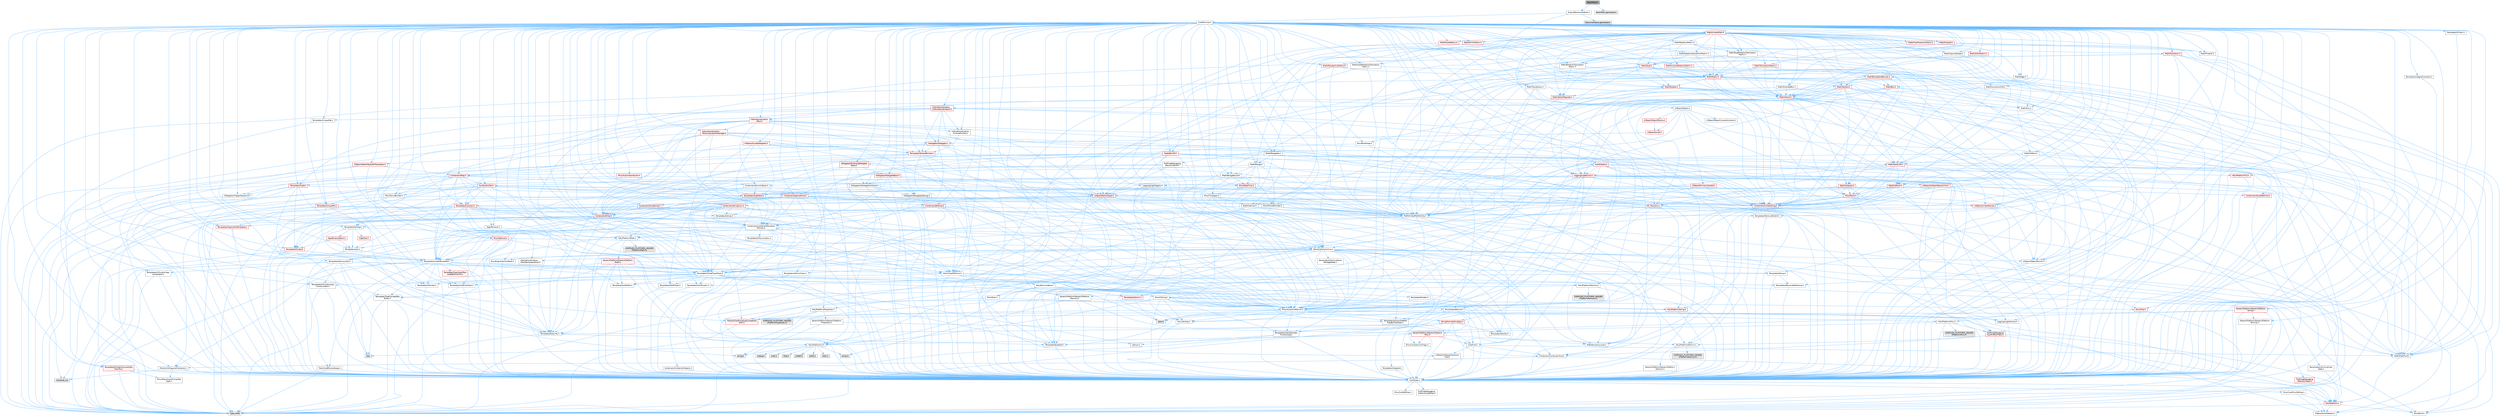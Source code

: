 digraph "BookMark.h"
{
 // INTERACTIVE_SVG=YES
 // LATEX_PDF_SIZE
  bgcolor="transparent";
  edge [fontname=Helvetica,fontsize=10,labelfontname=Helvetica,labelfontsize=10];
  node [fontname=Helvetica,fontsize=10,shape=box,height=0.2,width=0.4];
  Node1 [id="Node000001",label="BookMark.h",height=0.2,width=0.4,color="gray40", fillcolor="grey60", style="filled", fontcolor="black",tooltip=" "];
  Node1 -> Node2 [id="edge1_Node000001_Node000002",color="steelblue1",style="solid",tooltip=" "];
  Node2 [id="Node000002",label="Engine/BookmarkBase.h",height=0.2,width=0.4,color="grey40", fillcolor="white", style="filled",URL="$d2/dde/BookmarkBase_8h.html",tooltip=" "];
  Node2 -> Node3 [id="edge2_Node000002_Node000003",color="steelblue1",style="solid",tooltip=" "];
  Node3 [id="Node000003",label="CoreMinimal.h",height=0.2,width=0.4,color="grey40", fillcolor="white", style="filled",URL="$d7/d67/CoreMinimal_8h.html",tooltip=" "];
  Node3 -> Node4 [id="edge3_Node000003_Node000004",color="steelblue1",style="solid",tooltip=" "];
  Node4 [id="Node000004",label="CoreTypes.h",height=0.2,width=0.4,color="grey40", fillcolor="white", style="filled",URL="$dc/dec/CoreTypes_8h.html",tooltip=" "];
  Node4 -> Node5 [id="edge4_Node000004_Node000005",color="steelblue1",style="solid",tooltip=" "];
  Node5 [id="Node000005",label="HAL/Platform.h",height=0.2,width=0.4,color="red", fillcolor="#FFF0F0", style="filled",URL="$d9/dd0/Platform_8h.html",tooltip=" "];
  Node5 -> Node6 [id="edge5_Node000005_Node000006",color="steelblue1",style="solid",tooltip=" "];
  Node6 [id="Node000006",label="Misc/Build.h",height=0.2,width=0.4,color="grey40", fillcolor="white", style="filled",URL="$d3/dbb/Build_8h.html",tooltip=" "];
  Node5 -> Node8 [id="edge6_Node000005_Node000008",color="steelblue1",style="solid",tooltip=" "];
  Node8 [id="Node000008",label="type_traits",height=0.2,width=0.4,color="grey60", fillcolor="#E0E0E0", style="filled",tooltip=" "];
  Node5 -> Node9 [id="edge7_Node000005_Node000009",color="steelblue1",style="solid",tooltip=" "];
  Node9 [id="Node000009",label="PreprocessorHelpers.h",height=0.2,width=0.4,color="grey40", fillcolor="white", style="filled",URL="$db/ddb/PreprocessorHelpers_8h.html",tooltip=" "];
  Node4 -> Node15 [id="edge8_Node000004_Node000015",color="steelblue1",style="solid",tooltip=" "];
  Node15 [id="Node000015",label="ProfilingDebugging\l/UMemoryDefines.h",height=0.2,width=0.4,color="grey40", fillcolor="white", style="filled",URL="$d2/da2/UMemoryDefines_8h.html",tooltip=" "];
  Node4 -> Node16 [id="edge9_Node000004_Node000016",color="steelblue1",style="solid",tooltip=" "];
  Node16 [id="Node000016",label="Misc/CoreMiscDefines.h",height=0.2,width=0.4,color="grey40", fillcolor="white", style="filled",URL="$da/d38/CoreMiscDefines_8h.html",tooltip=" "];
  Node16 -> Node5 [id="edge10_Node000016_Node000005",color="steelblue1",style="solid",tooltip=" "];
  Node16 -> Node9 [id="edge11_Node000016_Node000009",color="steelblue1",style="solid",tooltip=" "];
  Node4 -> Node17 [id="edge12_Node000004_Node000017",color="steelblue1",style="solid",tooltip=" "];
  Node17 [id="Node000017",label="Misc/CoreDefines.h",height=0.2,width=0.4,color="grey40", fillcolor="white", style="filled",URL="$d3/dd2/CoreDefines_8h.html",tooltip=" "];
  Node3 -> Node18 [id="edge13_Node000003_Node000018",color="steelblue1",style="solid",tooltip=" "];
  Node18 [id="Node000018",label="CoreFwd.h",height=0.2,width=0.4,color="grey40", fillcolor="white", style="filled",URL="$d1/d1e/CoreFwd_8h.html",tooltip=" "];
  Node18 -> Node4 [id="edge14_Node000018_Node000004",color="steelblue1",style="solid",tooltip=" "];
  Node18 -> Node19 [id="edge15_Node000018_Node000019",color="steelblue1",style="solid",tooltip=" "];
  Node19 [id="Node000019",label="Containers/ContainersFwd.h",height=0.2,width=0.4,color="grey40", fillcolor="white", style="filled",URL="$d4/d0a/ContainersFwd_8h.html",tooltip=" "];
  Node19 -> Node5 [id="edge16_Node000019_Node000005",color="steelblue1",style="solid",tooltip=" "];
  Node19 -> Node4 [id="edge17_Node000019_Node000004",color="steelblue1",style="solid",tooltip=" "];
  Node19 -> Node20 [id="edge18_Node000019_Node000020",color="steelblue1",style="solid",tooltip=" "];
  Node20 [id="Node000020",label="Traits/IsContiguousContainer.h",height=0.2,width=0.4,color="grey40", fillcolor="white", style="filled",URL="$d5/d3c/IsContiguousContainer_8h.html",tooltip=" "];
  Node20 -> Node4 [id="edge19_Node000020_Node000004",color="steelblue1",style="solid",tooltip=" "];
  Node20 -> Node21 [id="edge20_Node000020_Node000021",color="steelblue1",style="solid",tooltip=" "];
  Node21 [id="Node000021",label="Misc/StaticAssertComplete\lType.h",height=0.2,width=0.4,color="grey40", fillcolor="white", style="filled",URL="$d5/d4e/StaticAssertCompleteType_8h.html",tooltip=" "];
  Node20 -> Node22 [id="edge21_Node000020_Node000022",color="steelblue1",style="solid",tooltip=" "];
  Node22 [id="Node000022",label="initializer_list",height=0.2,width=0.4,color="grey60", fillcolor="#E0E0E0", style="filled",tooltip=" "];
  Node18 -> Node23 [id="edge22_Node000018_Node000023",color="steelblue1",style="solid",tooltip=" "];
  Node23 [id="Node000023",label="Math/MathFwd.h",height=0.2,width=0.4,color="grey40", fillcolor="white", style="filled",URL="$d2/d10/MathFwd_8h.html",tooltip=" "];
  Node23 -> Node5 [id="edge23_Node000023_Node000005",color="steelblue1",style="solid",tooltip=" "];
  Node18 -> Node24 [id="edge24_Node000018_Node000024",color="steelblue1",style="solid",tooltip=" "];
  Node24 [id="Node000024",label="UObject/UObjectHierarchy\lFwd.h",height=0.2,width=0.4,color="grey40", fillcolor="white", style="filled",URL="$d3/d13/UObjectHierarchyFwd_8h.html",tooltip=" "];
  Node3 -> Node24 [id="edge25_Node000003_Node000024",color="steelblue1",style="solid",tooltip=" "];
  Node3 -> Node19 [id="edge26_Node000003_Node000019",color="steelblue1",style="solid",tooltip=" "];
  Node3 -> Node25 [id="edge27_Node000003_Node000025",color="steelblue1",style="solid",tooltip=" "];
  Node25 [id="Node000025",label="Misc/VarArgs.h",height=0.2,width=0.4,color="grey40", fillcolor="white", style="filled",URL="$d5/d6f/VarArgs_8h.html",tooltip=" "];
  Node25 -> Node4 [id="edge28_Node000025_Node000004",color="steelblue1",style="solid",tooltip=" "];
  Node3 -> Node26 [id="edge29_Node000003_Node000026",color="steelblue1",style="solid",tooltip=" "];
  Node26 [id="Node000026",label="Logging/LogVerbosity.h",height=0.2,width=0.4,color="grey40", fillcolor="white", style="filled",URL="$d2/d8f/LogVerbosity_8h.html",tooltip=" "];
  Node26 -> Node4 [id="edge30_Node000026_Node000004",color="steelblue1",style="solid",tooltip=" "];
  Node3 -> Node27 [id="edge31_Node000003_Node000027",color="steelblue1",style="solid",tooltip=" "];
  Node27 [id="Node000027",label="Misc/OutputDevice.h",height=0.2,width=0.4,color="grey40", fillcolor="white", style="filled",URL="$d7/d32/OutputDevice_8h.html",tooltip=" "];
  Node27 -> Node18 [id="edge32_Node000027_Node000018",color="steelblue1",style="solid",tooltip=" "];
  Node27 -> Node4 [id="edge33_Node000027_Node000004",color="steelblue1",style="solid",tooltip=" "];
  Node27 -> Node26 [id="edge34_Node000027_Node000026",color="steelblue1",style="solid",tooltip=" "];
  Node27 -> Node25 [id="edge35_Node000027_Node000025",color="steelblue1",style="solid",tooltip=" "];
  Node27 -> Node28 [id="edge36_Node000027_Node000028",color="steelblue1",style="solid",tooltip=" "];
  Node28 [id="Node000028",label="Templates/IsArrayOrRefOf\lTypeByPredicate.h",height=0.2,width=0.4,color="grey40", fillcolor="white", style="filled",URL="$d6/da1/IsArrayOrRefOfTypeByPredicate_8h.html",tooltip=" "];
  Node28 -> Node4 [id="edge37_Node000028_Node000004",color="steelblue1",style="solid",tooltip=" "];
  Node27 -> Node29 [id="edge38_Node000027_Node000029",color="steelblue1",style="solid",tooltip=" "];
  Node29 [id="Node000029",label="Templates/IsValidVariadic\lFunctionArg.h",height=0.2,width=0.4,color="grey40", fillcolor="white", style="filled",URL="$d0/dc8/IsValidVariadicFunctionArg_8h.html",tooltip=" "];
  Node29 -> Node4 [id="edge39_Node000029_Node000004",color="steelblue1",style="solid",tooltip=" "];
  Node29 -> Node30 [id="edge40_Node000029_Node000030",color="steelblue1",style="solid",tooltip=" "];
  Node30 [id="Node000030",label="IsEnum.h",height=0.2,width=0.4,color="grey40", fillcolor="white", style="filled",URL="$d4/de5/IsEnum_8h.html",tooltip=" "];
  Node29 -> Node8 [id="edge41_Node000029_Node000008",color="steelblue1",style="solid",tooltip=" "];
  Node27 -> Node31 [id="edge42_Node000027_Node000031",color="steelblue1",style="solid",tooltip=" "];
  Node31 [id="Node000031",label="Traits/IsCharEncodingCompatible\lWith.h",height=0.2,width=0.4,color="red", fillcolor="#FFF0F0", style="filled",URL="$df/dd1/IsCharEncodingCompatibleWith_8h.html",tooltip=" "];
  Node31 -> Node8 [id="edge43_Node000031_Node000008",color="steelblue1",style="solid",tooltip=" "];
  Node3 -> Node33 [id="edge44_Node000003_Node000033",color="steelblue1",style="solid",tooltip=" "];
  Node33 [id="Node000033",label="HAL/PlatformCrt.h",height=0.2,width=0.4,color="grey40", fillcolor="white", style="filled",URL="$d8/d75/PlatformCrt_8h.html",tooltip=" "];
  Node33 -> Node34 [id="edge45_Node000033_Node000034",color="steelblue1",style="solid",tooltip=" "];
  Node34 [id="Node000034",label="new",height=0.2,width=0.4,color="grey60", fillcolor="#E0E0E0", style="filled",tooltip=" "];
  Node33 -> Node35 [id="edge46_Node000033_Node000035",color="steelblue1",style="solid",tooltip=" "];
  Node35 [id="Node000035",label="wchar.h",height=0.2,width=0.4,color="grey60", fillcolor="#E0E0E0", style="filled",tooltip=" "];
  Node33 -> Node36 [id="edge47_Node000033_Node000036",color="steelblue1",style="solid",tooltip=" "];
  Node36 [id="Node000036",label="stddef.h",height=0.2,width=0.4,color="grey60", fillcolor="#E0E0E0", style="filled",tooltip=" "];
  Node33 -> Node37 [id="edge48_Node000033_Node000037",color="steelblue1",style="solid",tooltip=" "];
  Node37 [id="Node000037",label="stdlib.h",height=0.2,width=0.4,color="grey60", fillcolor="#E0E0E0", style="filled",tooltip=" "];
  Node33 -> Node38 [id="edge49_Node000033_Node000038",color="steelblue1",style="solid",tooltip=" "];
  Node38 [id="Node000038",label="stdio.h",height=0.2,width=0.4,color="grey60", fillcolor="#E0E0E0", style="filled",tooltip=" "];
  Node33 -> Node39 [id="edge50_Node000033_Node000039",color="steelblue1",style="solid",tooltip=" "];
  Node39 [id="Node000039",label="stdarg.h",height=0.2,width=0.4,color="grey60", fillcolor="#E0E0E0", style="filled",tooltip=" "];
  Node33 -> Node40 [id="edge51_Node000033_Node000040",color="steelblue1",style="solid",tooltip=" "];
  Node40 [id="Node000040",label="math.h",height=0.2,width=0.4,color="grey60", fillcolor="#E0E0E0", style="filled",tooltip=" "];
  Node33 -> Node41 [id="edge52_Node000033_Node000041",color="steelblue1",style="solid",tooltip=" "];
  Node41 [id="Node000041",label="float.h",height=0.2,width=0.4,color="grey60", fillcolor="#E0E0E0", style="filled",tooltip=" "];
  Node33 -> Node42 [id="edge53_Node000033_Node000042",color="steelblue1",style="solid",tooltip=" "];
  Node42 [id="Node000042",label="string.h",height=0.2,width=0.4,color="grey60", fillcolor="#E0E0E0", style="filled",tooltip=" "];
  Node3 -> Node43 [id="edge54_Node000003_Node000043",color="steelblue1",style="solid",tooltip=" "];
  Node43 [id="Node000043",label="HAL/PlatformMisc.h",height=0.2,width=0.4,color="grey40", fillcolor="white", style="filled",URL="$d0/df5/PlatformMisc_8h.html",tooltip=" "];
  Node43 -> Node4 [id="edge55_Node000043_Node000004",color="steelblue1",style="solid",tooltip=" "];
  Node43 -> Node44 [id="edge56_Node000043_Node000044",color="steelblue1",style="solid",tooltip=" "];
  Node44 [id="Node000044",label="GenericPlatform/GenericPlatform\lMisc.h",height=0.2,width=0.4,color="red", fillcolor="#FFF0F0", style="filled",URL="$db/d9a/GenericPlatformMisc_8h.html",tooltip=" "];
  Node44 -> Node18 [id="edge57_Node000044_Node000018",color="steelblue1",style="solid",tooltip=" "];
  Node44 -> Node4 [id="edge58_Node000044_Node000004",color="steelblue1",style="solid",tooltip=" "];
  Node44 -> Node33 [id="edge59_Node000044_Node000033",color="steelblue1",style="solid",tooltip=" "];
  Node44 -> Node48 [id="edge60_Node000044_Node000048",color="steelblue1",style="solid",tooltip=" "];
  Node48 [id="Node000048",label="Math/NumericLimits.h",height=0.2,width=0.4,color="grey40", fillcolor="white", style="filled",URL="$df/d1b/NumericLimits_8h.html",tooltip=" "];
  Node48 -> Node4 [id="edge61_Node000048_Node000004",color="steelblue1",style="solid",tooltip=" "];
  Node44 -> Node49 [id="edge62_Node000044_Node000049",color="steelblue1",style="solid",tooltip=" "];
  Node49 [id="Node000049",label="Misc/CompressionFlags.h",height=0.2,width=0.4,color="grey40", fillcolor="white", style="filled",URL="$d9/d76/CompressionFlags_8h.html",tooltip=" "];
  Node43 -> Node53 [id="edge63_Node000043_Node000053",color="steelblue1",style="solid",tooltip=" "];
  Node53 [id="Node000053",label="COMPILED_PLATFORM_HEADER\l(PlatformMisc.h)",height=0.2,width=0.4,color="grey60", fillcolor="#E0E0E0", style="filled",tooltip=" "];
  Node43 -> Node54 [id="edge64_Node000043_Node000054",color="steelblue1",style="solid",tooltip=" "];
  Node54 [id="Node000054",label="ProfilingDebugging\l/CpuProfilerTrace.h",height=0.2,width=0.4,color="red", fillcolor="#FFF0F0", style="filled",URL="$da/dcb/CpuProfilerTrace_8h.html",tooltip=" "];
  Node54 -> Node4 [id="edge65_Node000054_Node000004",color="steelblue1",style="solid",tooltip=" "];
  Node54 -> Node19 [id="edge66_Node000054_Node000019",color="steelblue1",style="solid",tooltip=" "];
  Node54 -> Node55 [id="edge67_Node000054_Node000055",color="steelblue1",style="solid",tooltip=" "];
  Node55 [id="Node000055",label="HAL/PlatformAtomics.h",height=0.2,width=0.4,color="grey40", fillcolor="white", style="filled",URL="$d3/d36/PlatformAtomics_8h.html",tooltip=" "];
  Node55 -> Node4 [id="edge68_Node000055_Node000004",color="steelblue1",style="solid",tooltip=" "];
  Node55 -> Node56 [id="edge69_Node000055_Node000056",color="steelblue1",style="solid",tooltip=" "];
  Node56 [id="Node000056",label="GenericPlatform/GenericPlatform\lAtomics.h",height=0.2,width=0.4,color="grey40", fillcolor="white", style="filled",URL="$da/d72/GenericPlatformAtomics_8h.html",tooltip=" "];
  Node56 -> Node4 [id="edge70_Node000056_Node000004",color="steelblue1",style="solid",tooltip=" "];
  Node55 -> Node57 [id="edge71_Node000055_Node000057",color="steelblue1",style="solid",tooltip=" "];
  Node57 [id="Node000057",label="COMPILED_PLATFORM_HEADER\l(PlatformAtomics.h)",height=0.2,width=0.4,color="grey60", fillcolor="#E0E0E0", style="filled",tooltip=" "];
  Node54 -> Node9 [id="edge72_Node000054_Node000009",color="steelblue1",style="solid",tooltip=" "];
  Node54 -> Node6 [id="edge73_Node000054_Node000006",color="steelblue1",style="solid",tooltip=" "];
  Node3 -> Node62 [id="edge74_Node000003_Node000062",color="steelblue1",style="solid",tooltip=" "];
  Node62 [id="Node000062",label="Misc/AssertionMacros.h",height=0.2,width=0.4,color="grey40", fillcolor="white", style="filled",URL="$d0/dfa/AssertionMacros_8h.html",tooltip=" "];
  Node62 -> Node4 [id="edge75_Node000062_Node000004",color="steelblue1",style="solid",tooltip=" "];
  Node62 -> Node5 [id="edge76_Node000062_Node000005",color="steelblue1",style="solid",tooltip=" "];
  Node62 -> Node43 [id="edge77_Node000062_Node000043",color="steelblue1",style="solid",tooltip=" "];
  Node62 -> Node9 [id="edge78_Node000062_Node000009",color="steelblue1",style="solid",tooltip=" "];
  Node62 -> Node63 [id="edge79_Node000062_Node000063",color="steelblue1",style="solid",tooltip=" "];
  Node63 [id="Node000063",label="Templates/EnableIf.h",height=0.2,width=0.4,color="grey40", fillcolor="white", style="filled",URL="$d7/d60/EnableIf_8h.html",tooltip=" "];
  Node63 -> Node4 [id="edge80_Node000063_Node000004",color="steelblue1",style="solid",tooltip=" "];
  Node62 -> Node28 [id="edge81_Node000062_Node000028",color="steelblue1",style="solid",tooltip=" "];
  Node62 -> Node29 [id="edge82_Node000062_Node000029",color="steelblue1",style="solid",tooltip=" "];
  Node62 -> Node31 [id="edge83_Node000062_Node000031",color="steelblue1",style="solid",tooltip=" "];
  Node62 -> Node25 [id="edge84_Node000062_Node000025",color="steelblue1",style="solid",tooltip=" "];
  Node62 -> Node64 [id="edge85_Node000062_Node000064",color="steelblue1",style="solid",tooltip=" "];
  Node64 [id="Node000064",label="String/FormatStringSan.h",height=0.2,width=0.4,color="red", fillcolor="#FFF0F0", style="filled",URL="$d3/d8b/FormatStringSan_8h.html",tooltip=" "];
  Node64 -> Node8 [id="edge86_Node000064_Node000008",color="steelblue1",style="solid",tooltip=" "];
  Node64 -> Node4 [id="edge87_Node000064_Node000004",color="steelblue1",style="solid",tooltip=" "];
  Node64 -> Node65 [id="edge88_Node000064_Node000065",color="steelblue1",style="solid",tooltip=" "];
  Node65 [id="Node000065",label="Templates/Requires.h",height=0.2,width=0.4,color="grey40", fillcolor="white", style="filled",URL="$dc/d96/Requires_8h.html",tooltip=" "];
  Node65 -> Node63 [id="edge89_Node000065_Node000063",color="steelblue1",style="solid",tooltip=" "];
  Node65 -> Node8 [id="edge90_Node000065_Node000008",color="steelblue1",style="solid",tooltip=" "];
  Node64 -> Node66 [id="edge91_Node000064_Node000066",color="steelblue1",style="solid",tooltip=" "];
  Node66 [id="Node000066",label="Templates/Identity.h",height=0.2,width=0.4,color="grey40", fillcolor="white", style="filled",URL="$d0/dd5/Identity_8h.html",tooltip=" "];
  Node64 -> Node29 [id="edge92_Node000064_Node000029",color="steelblue1",style="solid",tooltip=" "];
  Node64 -> Node19 [id="edge93_Node000064_Node000019",color="steelblue1",style="solid",tooltip=" "];
  Node62 -> Node70 [id="edge94_Node000062_Node000070",color="steelblue1",style="solid",tooltip=" "];
  Node70 [id="Node000070",label="atomic",height=0.2,width=0.4,color="grey60", fillcolor="#E0E0E0", style="filled",tooltip=" "];
  Node3 -> Node71 [id="edge95_Node000003_Node000071",color="steelblue1",style="solid",tooltip=" "];
  Node71 [id="Node000071",label="Templates/IsPointer.h",height=0.2,width=0.4,color="grey40", fillcolor="white", style="filled",URL="$d7/d05/IsPointer_8h.html",tooltip=" "];
  Node71 -> Node4 [id="edge96_Node000071_Node000004",color="steelblue1",style="solid",tooltip=" "];
  Node3 -> Node72 [id="edge97_Node000003_Node000072",color="steelblue1",style="solid",tooltip=" "];
  Node72 [id="Node000072",label="HAL/PlatformMemory.h",height=0.2,width=0.4,color="grey40", fillcolor="white", style="filled",URL="$de/d68/PlatformMemory_8h.html",tooltip=" "];
  Node72 -> Node4 [id="edge98_Node000072_Node000004",color="steelblue1",style="solid",tooltip=" "];
  Node72 -> Node73 [id="edge99_Node000072_Node000073",color="steelblue1",style="solid",tooltip=" "];
  Node73 [id="Node000073",label="GenericPlatform/GenericPlatform\lMemory.h",height=0.2,width=0.4,color="grey40", fillcolor="white", style="filled",URL="$dd/d22/GenericPlatformMemory_8h.html",tooltip=" "];
  Node73 -> Node18 [id="edge100_Node000073_Node000018",color="steelblue1",style="solid",tooltip=" "];
  Node73 -> Node4 [id="edge101_Node000073_Node000004",color="steelblue1",style="solid",tooltip=" "];
  Node73 -> Node74 [id="edge102_Node000073_Node000074",color="steelblue1",style="solid",tooltip=" "];
  Node74 [id="Node000074",label="HAL/PlatformString.h",height=0.2,width=0.4,color="red", fillcolor="#FFF0F0", style="filled",URL="$db/db5/PlatformString_8h.html",tooltip=" "];
  Node74 -> Node4 [id="edge103_Node000074_Node000004",color="steelblue1",style="solid",tooltip=" "];
  Node73 -> Node42 [id="edge104_Node000073_Node000042",color="steelblue1",style="solid",tooltip=" "];
  Node73 -> Node35 [id="edge105_Node000073_Node000035",color="steelblue1",style="solid",tooltip=" "];
  Node72 -> Node76 [id="edge106_Node000072_Node000076",color="steelblue1",style="solid",tooltip=" "];
  Node76 [id="Node000076",label="COMPILED_PLATFORM_HEADER\l(PlatformMemory.h)",height=0.2,width=0.4,color="grey60", fillcolor="#E0E0E0", style="filled",tooltip=" "];
  Node3 -> Node55 [id="edge107_Node000003_Node000055",color="steelblue1",style="solid",tooltip=" "];
  Node3 -> Node77 [id="edge108_Node000003_Node000077",color="steelblue1",style="solid",tooltip=" "];
  Node77 [id="Node000077",label="Misc/Exec.h",height=0.2,width=0.4,color="grey40", fillcolor="white", style="filled",URL="$de/ddb/Exec_8h.html",tooltip=" "];
  Node77 -> Node4 [id="edge109_Node000077_Node000004",color="steelblue1",style="solid",tooltip=" "];
  Node77 -> Node62 [id="edge110_Node000077_Node000062",color="steelblue1",style="solid",tooltip=" "];
  Node3 -> Node78 [id="edge111_Node000003_Node000078",color="steelblue1",style="solid",tooltip=" "];
  Node78 [id="Node000078",label="HAL/MemoryBase.h",height=0.2,width=0.4,color="grey40", fillcolor="white", style="filled",URL="$d6/d9f/MemoryBase_8h.html",tooltip=" "];
  Node78 -> Node4 [id="edge112_Node000078_Node000004",color="steelblue1",style="solid",tooltip=" "];
  Node78 -> Node55 [id="edge113_Node000078_Node000055",color="steelblue1",style="solid",tooltip=" "];
  Node78 -> Node33 [id="edge114_Node000078_Node000033",color="steelblue1",style="solid",tooltip=" "];
  Node78 -> Node77 [id="edge115_Node000078_Node000077",color="steelblue1",style="solid",tooltip=" "];
  Node78 -> Node27 [id="edge116_Node000078_Node000027",color="steelblue1",style="solid",tooltip=" "];
  Node78 -> Node79 [id="edge117_Node000078_Node000079",color="steelblue1",style="solid",tooltip=" "];
  Node79 [id="Node000079",label="Templates/Atomic.h",height=0.2,width=0.4,color="red", fillcolor="#FFF0F0", style="filled",URL="$d3/d91/Atomic_8h.html",tooltip=" "];
  Node79 -> Node70 [id="edge118_Node000079_Node000070",color="steelblue1",style="solid",tooltip=" "];
  Node3 -> Node88 [id="edge119_Node000003_Node000088",color="steelblue1",style="solid",tooltip=" "];
  Node88 [id="Node000088",label="HAL/UnrealMemory.h",height=0.2,width=0.4,color="grey40", fillcolor="white", style="filled",URL="$d9/d96/UnrealMemory_8h.html",tooltip=" "];
  Node88 -> Node4 [id="edge120_Node000088_Node000004",color="steelblue1",style="solid",tooltip=" "];
  Node88 -> Node73 [id="edge121_Node000088_Node000073",color="steelblue1",style="solid",tooltip=" "];
  Node88 -> Node78 [id="edge122_Node000088_Node000078",color="steelblue1",style="solid",tooltip=" "];
  Node88 -> Node72 [id="edge123_Node000088_Node000072",color="steelblue1",style="solid",tooltip=" "];
  Node88 -> Node89 [id="edge124_Node000088_Node000089",color="steelblue1",style="solid",tooltip=" "];
  Node89 [id="Node000089",label="ProfilingDebugging\l/MemoryTrace.h",height=0.2,width=0.4,color="red", fillcolor="#FFF0F0", style="filled",URL="$da/dd7/MemoryTrace_8h.html",tooltip=" "];
  Node89 -> Node5 [id="edge125_Node000089_Node000005",color="steelblue1",style="solid",tooltip=" "];
  Node88 -> Node71 [id="edge126_Node000088_Node000071",color="steelblue1",style="solid",tooltip=" "];
  Node3 -> Node90 [id="edge127_Node000003_Node000090",color="steelblue1",style="solid",tooltip=" "];
  Node90 [id="Node000090",label="Templates/IsArithmetic.h",height=0.2,width=0.4,color="grey40", fillcolor="white", style="filled",URL="$d2/d5d/IsArithmetic_8h.html",tooltip=" "];
  Node90 -> Node4 [id="edge128_Node000090_Node000004",color="steelblue1",style="solid",tooltip=" "];
  Node3 -> Node84 [id="edge129_Node000003_Node000084",color="steelblue1",style="solid",tooltip=" "];
  Node84 [id="Node000084",label="Templates/AndOrNot.h",height=0.2,width=0.4,color="grey40", fillcolor="white", style="filled",URL="$db/d0a/AndOrNot_8h.html",tooltip=" "];
  Node84 -> Node4 [id="edge130_Node000084_Node000004",color="steelblue1",style="solid",tooltip=" "];
  Node3 -> Node91 [id="edge131_Node000003_Node000091",color="steelblue1",style="solid",tooltip=" "];
  Node91 [id="Node000091",label="Templates/IsPODType.h",height=0.2,width=0.4,color="grey40", fillcolor="white", style="filled",URL="$d7/db1/IsPODType_8h.html",tooltip=" "];
  Node91 -> Node4 [id="edge132_Node000091_Node000004",color="steelblue1",style="solid",tooltip=" "];
  Node3 -> Node92 [id="edge133_Node000003_Node000092",color="steelblue1",style="solid",tooltip=" "];
  Node92 [id="Node000092",label="Templates/IsUECoreType.h",height=0.2,width=0.4,color="grey40", fillcolor="white", style="filled",URL="$d1/db8/IsUECoreType_8h.html",tooltip=" "];
  Node92 -> Node4 [id="edge134_Node000092_Node000004",color="steelblue1",style="solid",tooltip=" "];
  Node92 -> Node8 [id="edge135_Node000092_Node000008",color="steelblue1",style="solid",tooltip=" "];
  Node3 -> Node85 [id="edge136_Node000003_Node000085",color="steelblue1",style="solid",tooltip=" "];
  Node85 [id="Node000085",label="Templates/IsTriviallyCopy\lConstructible.h",height=0.2,width=0.4,color="grey40", fillcolor="white", style="filled",URL="$d3/d78/IsTriviallyCopyConstructible_8h.html",tooltip=" "];
  Node85 -> Node4 [id="edge137_Node000085_Node000004",color="steelblue1",style="solid",tooltip=" "];
  Node85 -> Node8 [id="edge138_Node000085_Node000008",color="steelblue1",style="solid",tooltip=" "];
  Node3 -> Node93 [id="edge139_Node000003_Node000093",color="steelblue1",style="solid",tooltip=" "];
  Node93 [id="Node000093",label="Templates/UnrealTypeTraits.h",height=0.2,width=0.4,color="grey40", fillcolor="white", style="filled",URL="$d2/d2d/UnrealTypeTraits_8h.html",tooltip=" "];
  Node93 -> Node4 [id="edge140_Node000093_Node000004",color="steelblue1",style="solid",tooltip=" "];
  Node93 -> Node71 [id="edge141_Node000093_Node000071",color="steelblue1",style="solid",tooltip=" "];
  Node93 -> Node62 [id="edge142_Node000093_Node000062",color="steelblue1",style="solid",tooltip=" "];
  Node93 -> Node84 [id="edge143_Node000093_Node000084",color="steelblue1",style="solid",tooltip=" "];
  Node93 -> Node63 [id="edge144_Node000093_Node000063",color="steelblue1",style="solid",tooltip=" "];
  Node93 -> Node90 [id="edge145_Node000093_Node000090",color="steelblue1",style="solid",tooltip=" "];
  Node93 -> Node30 [id="edge146_Node000093_Node000030",color="steelblue1",style="solid",tooltip=" "];
  Node93 -> Node94 [id="edge147_Node000093_Node000094",color="steelblue1",style="solid",tooltip=" "];
  Node94 [id="Node000094",label="Templates/Models.h",height=0.2,width=0.4,color="grey40", fillcolor="white", style="filled",URL="$d3/d0c/Models_8h.html",tooltip=" "];
  Node94 -> Node66 [id="edge148_Node000094_Node000066",color="steelblue1",style="solid",tooltip=" "];
  Node93 -> Node91 [id="edge149_Node000093_Node000091",color="steelblue1",style="solid",tooltip=" "];
  Node93 -> Node92 [id="edge150_Node000093_Node000092",color="steelblue1",style="solid",tooltip=" "];
  Node93 -> Node85 [id="edge151_Node000093_Node000085",color="steelblue1",style="solid",tooltip=" "];
  Node3 -> Node63 [id="edge152_Node000003_Node000063",color="steelblue1",style="solid",tooltip=" "];
  Node3 -> Node95 [id="edge153_Node000003_Node000095",color="steelblue1",style="solid",tooltip=" "];
  Node95 [id="Node000095",label="Templates/RemoveReference.h",height=0.2,width=0.4,color="grey40", fillcolor="white", style="filled",URL="$da/dbe/RemoveReference_8h.html",tooltip=" "];
  Node95 -> Node4 [id="edge154_Node000095_Node000004",color="steelblue1",style="solid",tooltip=" "];
  Node3 -> Node96 [id="edge155_Node000003_Node000096",color="steelblue1",style="solid",tooltip=" "];
  Node96 [id="Node000096",label="Templates/IntegralConstant.h",height=0.2,width=0.4,color="grey40", fillcolor="white", style="filled",URL="$db/d1b/IntegralConstant_8h.html",tooltip=" "];
  Node96 -> Node4 [id="edge156_Node000096_Node000004",color="steelblue1",style="solid",tooltip=" "];
  Node3 -> Node97 [id="edge157_Node000003_Node000097",color="steelblue1",style="solid",tooltip=" "];
  Node97 [id="Node000097",label="Templates/IsClass.h",height=0.2,width=0.4,color="grey40", fillcolor="white", style="filled",URL="$db/dcb/IsClass_8h.html",tooltip=" "];
  Node97 -> Node4 [id="edge158_Node000097_Node000004",color="steelblue1",style="solid",tooltip=" "];
  Node3 -> Node98 [id="edge159_Node000003_Node000098",color="steelblue1",style="solid",tooltip=" "];
  Node98 [id="Node000098",label="Templates/TypeCompatible\lBytes.h",height=0.2,width=0.4,color="grey40", fillcolor="white", style="filled",URL="$df/d0a/TypeCompatibleBytes_8h.html",tooltip=" "];
  Node98 -> Node4 [id="edge160_Node000098_Node000004",color="steelblue1",style="solid",tooltip=" "];
  Node98 -> Node42 [id="edge161_Node000098_Node000042",color="steelblue1",style="solid",tooltip=" "];
  Node98 -> Node34 [id="edge162_Node000098_Node000034",color="steelblue1",style="solid",tooltip=" "];
  Node98 -> Node8 [id="edge163_Node000098_Node000008",color="steelblue1",style="solid",tooltip=" "];
  Node3 -> Node20 [id="edge164_Node000003_Node000020",color="steelblue1",style="solid",tooltip=" "];
  Node3 -> Node99 [id="edge165_Node000003_Node000099",color="steelblue1",style="solid",tooltip=" "];
  Node99 [id="Node000099",label="Templates/UnrealTemplate.h",height=0.2,width=0.4,color="grey40", fillcolor="white", style="filled",URL="$d4/d24/UnrealTemplate_8h.html",tooltip=" "];
  Node99 -> Node4 [id="edge166_Node000099_Node000004",color="steelblue1",style="solid",tooltip=" "];
  Node99 -> Node71 [id="edge167_Node000099_Node000071",color="steelblue1",style="solid",tooltip=" "];
  Node99 -> Node88 [id="edge168_Node000099_Node000088",color="steelblue1",style="solid",tooltip=" "];
  Node99 -> Node100 [id="edge169_Node000099_Node000100",color="steelblue1",style="solid",tooltip=" "];
  Node100 [id="Node000100",label="Templates/CopyQualifiers\lAndRefsFromTo.h",height=0.2,width=0.4,color="red", fillcolor="#FFF0F0", style="filled",URL="$d3/db3/CopyQualifiersAndRefsFromTo_8h.html",tooltip=" "];
  Node99 -> Node93 [id="edge170_Node000099_Node000093",color="steelblue1",style="solid",tooltip=" "];
  Node99 -> Node95 [id="edge171_Node000099_Node000095",color="steelblue1",style="solid",tooltip=" "];
  Node99 -> Node65 [id="edge172_Node000099_Node000065",color="steelblue1",style="solid",tooltip=" "];
  Node99 -> Node98 [id="edge173_Node000099_Node000098",color="steelblue1",style="solid",tooltip=" "];
  Node99 -> Node66 [id="edge174_Node000099_Node000066",color="steelblue1",style="solid",tooltip=" "];
  Node99 -> Node20 [id="edge175_Node000099_Node000020",color="steelblue1",style="solid",tooltip=" "];
  Node99 -> Node102 [id="edge176_Node000099_Node000102",color="steelblue1",style="solid",tooltip=" "];
  Node102 [id="Node000102",label="Traits/UseBitwiseSwap.h",height=0.2,width=0.4,color="grey40", fillcolor="white", style="filled",URL="$db/df3/UseBitwiseSwap_8h.html",tooltip=" "];
  Node102 -> Node4 [id="edge177_Node000102_Node000004",color="steelblue1",style="solid",tooltip=" "];
  Node102 -> Node8 [id="edge178_Node000102_Node000008",color="steelblue1",style="solid",tooltip=" "];
  Node99 -> Node8 [id="edge179_Node000099_Node000008",color="steelblue1",style="solid",tooltip=" "];
  Node3 -> Node48 [id="edge180_Node000003_Node000048",color="steelblue1",style="solid",tooltip=" "];
  Node3 -> Node103 [id="edge181_Node000003_Node000103",color="steelblue1",style="solid",tooltip=" "];
  Node103 [id="Node000103",label="HAL/PlatformMath.h",height=0.2,width=0.4,color="grey40", fillcolor="white", style="filled",URL="$dc/d53/PlatformMath_8h.html",tooltip=" "];
  Node103 -> Node4 [id="edge182_Node000103_Node000004",color="steelblue1",style="solid",tooltip=" "];
  Node103 -> Node104 [id="edge183_Node000103_Node000104",color="steelblue1",style="solid",tooltip=" "];
  Node104 [id="Node000104",label="GenericPlatform/GenericPlatform\lMath.h",height=0.2,width=0.4,color="red", fillcolor="#FFF0F0", style="filled",URL="$d5/d79/GenericPlatformMath_8h.html",tooltip=" "];
  Node104 -> Node4 [id="edge184_Node000104_Node000004",color="steelblue1",style="solid",tooltip=" "];
  Node104 -> Node19 [id="edge185_Node000104_Node000019",color="steelblue1",style="solid",tooltip=" "];
  Node104 -> Node33 [id="edge186_Node000104_Node000033",color="steelblue1",style="solid",tooltip=" "];
  Node104 -> Node84 [id="edge187_Node000104_Node000084",color="steelblue1",style="solid",tooltip=" "];
  Node104 -> Node105 [id="edge188_Node000104_Node000105",color="steelblue1",style="solid",tooltip=" "];
  Node105 [id="Node000105",label="Templates/Decay.h",height=0.2,width=0.4,color="grey40", fillcolor="white", style="filled",URL="$dd/d0f/Decay_8h.html",tooltip=" "];
  Node105 -> Node4 [id="edge189_Node000105_Node000004",color="steelblue1",style="solid",tooltip=" "];
  Node105 -> Node95 [id="edge190_Node000105_Node000095",color="steelblue1",style="solid",tooltip=" "];
  Node105 -> Node8 [id="edge191_Node000105_Node000008",color="steelblue1",style="solid",tooltip=" "];
  Node104 -> Node93 [id="edge192_Node000104_Node000093",color="steelblue1",style="solid",tooltip=" "];
  Node104 -> Node65 [id="edge193_Node000104_Node000065",color="steelblue1",style="solid",tooltip=" "];
  Node104 -> Node98 [id="edge194_Node000104_Node000098",color="steelblue1",style="solid",tooltip=" "];
  Node104 -> Node8 [id="edge195_Node000104_Node000008",color="steelblue1",style="solid",tooltip=" "];
  Node103 -> Node110 [id="edge196_Node000103_Node000110",color="steelblue1",style="solid",tooltip=" "];
  Node110 [id="Node000110",label="COMPILED_PLATFORM_HEADER\l(PlatformMath.h)",height=0.2,width=0.4,color="grey60", fillcolor="#E0E0E0", style="filled",tooltip=" "];
  Node3 -> Node86 [id="edge197_Node000003_Node000086",color="steelblue1",style="solid",tooltip=" "];
  Node86 [id="Node000086",label="Templates/IsTriviallyCopy\lAssignable.h",height=0.2,width=0.4,color="grey40", fillcolor="white", style="filled",URL="$d2/df2/IsTriviallyCopyAssignable_8h.html",tooltip=" "];
  Node86 -> Node4 [id="edge198_Node000086_Node000004",color="steelblue1",style="solid",tooltip=" "];
  Node86 -> Node8 [id="edge199_Node000086_Node000008",color="steelblue1",style="solid",tooltip=" "];
  Node3 -> Node111 [id="edge200_Node000003_Node000111",color="steelblue1",style="solid",tooltip=" "];
  Node111 [id="Node000111",label="Templates/MemoryOps.h",height=0.2,width=0.4,color="grey40", fillcolor="white", style="filled",URL="$db/dea/MemoryOps_8h.html",tooltip=" "];
  Node111 -> Node4 [id="edge201_Node000111_Node000004",color="steelblue1",style="solid",tooltip=" "];
  Node111 -> Node88 [id="edge202_Node000111_Node000088",color="steelblue1",style="solid",tooltip=" "];
  Node111 -> Node86 [id="edge203_Node000111_Node000086",color="steelblue1",style="solid",tooltip=" "];
  Node111 -> Node85 [id="edge204_Node000111_Node000085",color="steelblue1",style="solid",tooltip=" "];
  Node111 -> Node65 [id="edge205_Node000111_Node000065",color="steelblue1",style="solid",tooltip=" "];
  Node111 -> Node93 [id="edge206_Node000111_Node000093",color="steelblue1",style="solid",tooltip=" "];
  Node111 -> Node102 [id="edge207_Node000111_Node000102",color="steelblue1",style="solid",tooltip=" "];
  Node111 -> Node34 [id="edge208_Node000111_Node000034",color="steelblue1",style="solid",tooltip=" "];
  Node111 -> Node8 [id="edge209_Node000111_Node000008",color="steelblue1",style="solid",tooltip=" "];
  Node3 -> Node112 [id="edge210_Node000003_Node000112",color="steelblue1",style="solid",tooltip=" "];
  Node112 [id="Node000112",label="Containers/ContainerAllocation\lPolicies.h",height=0.2,width=0.4,color="grey40", fillcolor="white", style="filled",URL="$d7/dff/ContainerAllocationPolicies_8h.html",tooltip=" "];
  Node112 -> Node4 [id="edge211_Node000112_Node000004",color="steelblue1",style="solid",tooltip=" "];
  Node112 -> Node113 [id="edge212_Node000112_Node000113",color="steelblue1",style="solid",tooltip=" "];
  Node113 [id="Node000113",label="Containers/ContainerHelpers.h",height=0.2,width=0.4,color="grey40", fillcolor="white", style="filled",URL="$d7/d33/ContainerHelpers_8h.html",tooltip=" "];
  Node113 -> Node4 [id="edge213_Node000113_Node000004",color="steelblue1",style="solid",tooltip=" "];
  Node112 -> Node112 [id="edge214_Node000112_Node000112",color="steelblue1",style="solid",tooltip=" "];
  Node112 -> Node103 [id="edge215_Node000112_Node000103",color="steelblue1",style="solid",tooltip=" "];
  Node112 -> Node88 [id="edge216_Node000112_Node000088",color="steelblue1",style="solid",tooltip=" "];
  Node112 -> Node48 [id="edge217_Node000112_Node000048",color="steelblue1",style="solid",tooltip=" "];
  Node112 -> Node62 [id="edge218_Node000112_Node000062",color="steelblue1",style="solid",tooltip=" "];
  Node112 -> Node114 [id="edge219_Node000112_Node000114",color="steelblue1",style="solid",tooltip=" "];
  Node114 [id="Node000114",label="Templates/IsPolymorphic.h",height=0.2,width=0.4,color="grey40", fillcolor="white", style="filled",URL="$dc/d20/IsPolymorphic_8h.html",tooltip=" "];
  Node112 -> Node111 [id="edge220_Node000112_Node000111",color="steelblue1",style="solid",tooltip=" "];
  Node112 -> Node98 [id="edge221_Node000112_Node000098",color="steelblue1",style="solid",tooltip=" "];
  Node112 -> Node8 [id="edge222_Node000112_Node000008",color="steelblue1",style="solid",tooltip=" "];
  Node3 -> Node115 [id="edge223_Node000003_Node000115",color="steelblue1",style="solid",tooltip=" "];
  Node115 [id="Node000115",label="Templates/IsEnumClass.h",height=0.2,width=0.4,color="grey40", fillcolor="white", style="filled",URL="$d7/d15/IsEnumClass_8h.html",tooltip=" "];
  Node115 -> Node4 [id="edge224_Node000115_Node000004",color="steelblue1",style="solid",tooltip=" "];
  Node115 -> Node84 [id="edge225_Node000115_Node000084",color="steelblue1",style="solid",tooltip=" "];
  Node3 -> Node116 [id="edge226_Node000003_Node000116",color="steelblue1",style="solid",tooltip=" "];
  Node116 [id="Node000116",label="HAL/PlatformProperties.h",height=0.2,width=0.4,color="grey40", fillcolor="white", style="filled",URL="$d9/db0/PlatformProperties_8h.html",tooltip=" "];
  Node116 -> Node4 [id="edge227_Node000116_Node000004",color="steelblue1",style="solid",tooltip=" "];
  Node116 -> Node117 [id="edge228_Node000116_Node000117",color="steelblue1",style="solid",tooltip=" "];
  Node117 [id="Node000117",label="GenericPlatform/GenericPlatform\lProperties.h",height=0.2,width=0.4,color="grey40", fillcolor="white", style="filled",URL="$d2/dcd/GenericPlatformProperties_8h.html",tooltip=" "];
  Node117 -> Node4 [id="edge229_Node000117_Node000004",color="steelblue1",style="solid",tooltip=" "];
  Node117 -> Node44 [id="edge230_Node000117_Node000044",color="steelblue1",style="solid",tooltip=" "];
  Node116 -> Node118 [id="edge231_Node000116_Node000118",color="steelblue1",style="solid",tooltip=" "];
  Node118 [id="Node000118",label="COMPILED_PLATFORM_HEADER\l(PlatformProperties.h)",height=0.2,width=0.4,color="grey60", fillcolor="#E0E0E0", style="filled",tooltip=" "];
  Node3 -> Node119 [id="edge232_Node000003_Node000119",color="steelblue1",style="solid",tooltip=" "];
  Node119 [id="Node000119",label="Misc/EngineVersionBase.h",height=0.2,width=0.4,color="grey40", fillcolor="white", style="filled",URL="$d5/d2b/EngineVersionBase_8h.html",tooltip=" "];
  Node119 -> Node4 [id="edge233_Node000119_Node000004",color="steelblue1",style="solid",tooltip=" "];
  Node3 -> Node120 [id="edge234_Node000003_Node000120",color="steelblue1",style="solid",tooltip=" "];
  Node120 [id="Node000120",label="Internationalization\l/TextNamespaceFwd.h",height=0.2,width=0.4,color="grey40", fillcolor="white", style="filled",URL="$d8/d97/TextNamespaceFwd_8h.html",tooltip=" "];
  Node120 -> Node4 [id="edge235_Node000120_Node000004",color="steelblue1",style="solid",tooltip=" "];
  Node3 -> Node121 [id="edge236_Node000003_Node000121",color="steelblue1",style="solid",tooltip=" "];
  Node121 [id="Node000121",label="Serialization/Archive.h",height=0.2,width=0.4,color="grey40", fillcolor="white", style="filled",URL="$d7/d3b/Archive_8h.html",tooltip=" "];
  Node121 -> Node18 [id="edge237_Node000121_Node000018",color="steelblue1",style="solid",tooltip=" "];
  Node121 -> Node4 [id="edge238_Node000121_Node000004",color="steelblue1",style="solid",tooltip=" "];
  Node121 -> Node116 [id="edge239_Node000121_Node000116",color="steelblue1",style="solid",tooltip=" "];
  Node121 -> Node120 [id="edge240_Node000121_Node000120",color="steelblue1",style="solid",tooltip=" "];
  Node121 -> Node23 [id="edge241_Node000121_Node000023",color="steelblue1",style="solid",tooltip=" "];
  Node121 -> Node62 [id="edge242_Node000121_Node000062",color="steelblue1",style="solid",tooltip=" "];
  Node121 -> Node6 [id="edge243_Node000121_Node000006",color="steelblue1",style="solid",tooltip=" "];
  Node121 -> Node49 [id="edge244_Node000121_Node000049",color="steelblue1",style="solid",tooltip=" "];
  Node121 -> Node119 [id="edge245_Node000121_Node000119",color="steelblue1",style="solid",tooltip=" "];
  Node121 -> Node25 [id="edge246_Node000121_Node000025",color="steelblue1",style="solid",tooltip=" "];
  Node121 -> Node122 [id="edge247_Node000121_Node000122",color="steelblue1",style="solid",tooltip=" "];
  Node122 [id="Node000122",label="Serialization/ArchiveCook\lData.h",height=0.2,width=0.4,color="grey40", fillcolor="white", style="filled",URL="$dc/db6/ArchiveCookData_8h.html",tooltip=" "];
  Node122 -> Node5 [id="edge248_Node000122_Node000005",color="steelblue1",style="solid",tooltip=" "];
  Node121 -> Node123 [id="edge249_Node000121_Node000123",color="steelblue1",style="solid",tooltip=" "];
  Node123 [id="Node000123",label="Serialization/ArchiveSave\lPackageData.h",height=0.2,width=0.4,color="grey40", fillcolor="white", style="filled",URL="$d1/d37/ArchiveSavePackageData_8h.html",tooltip=" "];
  Node121 -> Node63 [id="edge250_Node000121_Node000063",color="steelblue1",style="solid",tooltip=" "];
  Node121 -> Node28 [id="edge251_Node000121_Node000028",color="steelblue1",style="solid",tooltip=" "];
  Node121 -> Node115 [id="edge252_Node000121_Node000115",color="steelblue1",style="solid",tooltip=" "];
  Node121 -> Node108 [id="edge253_Node000121_Node000108",color="steelblue1",style="solid",tooltip=" "];
  Node108 [id="Node000108",label="Templates/IsSigned.h",height=0.2,width=0.4,color="grey40", fillcolor="white", style="filled",URL="$d8/dd8/IsSigned_8h.html",tooltip=" "];
  Node108 -> Node4 [id="edge254_Node000108_Node000004",color="steelblue1",style="solid",tooltip=" "];
  Node121 -> Node29 [id="edge255_Node000121_Node000029",color="steelblue1",style="solid",tooltip=" "];
  Node121 -> Node99 [id="edge256_Node000121_Node000099",color="steelblue1",style="solid",tooltip=" "];
  Node121 -> Node31 [id="edge257_Node000121_Node000031",color="steelblue1",style="solid",tooltip=" "];
  Node121 -> Node124 [id="edge258_Node000121_Node000124",color="steelblue1",style="solid",tooltip=" "];
  Node124 [id="Node000124",label="UObject/ObjectVersion.h",height=0.2,width=0.4,color="grey40", fillcolor="white", style="filled",URL="$da/d63/ObjectVersion_8h.html",tooltip=" "];
  Node124 -> Node4 [id="edge259_Node000124_Node000004",color="steelblue1",style="solid",tooltip=" "];
  Node3 -> Node125 [id="edge260_Node000003_Node000125",color="steelblue1",style="solid",tooltip=" "];
  Node125 [id="Node000125",label="Templates/Less.h",height=0.2,width=0.4,color="grey40", fillcolor="white", style="filled",URL="$de/dc8/Less_8h.html",tooltip=" "];
  Node125 -> Node4 [id="edge261_Node000125_Node000004",color="steelblue1",style="solid",tooltip=" "];
  Node125 -> Node99 [id="edge262_Node000125_Node000099",color="steelblue1",style="solid",tooltip=" "];
  Node3 -> Node126 [id="edge263_Node000003_Node000126",color="steelblue1",style="solid",tooltip=" "];
  Node126 [id="Node000126",label="Templates/Sorting.h",height=0.2,width=0.4,color="grey40", fillcolor="white", style="filled",URL="$d3/d9e/Sorting_8h.html",tooltip=" "];
  Node126 -> Node4 [id="edge264_Node000126_Node000004",color="steelblue1",style="solid",tooltip=" "];
  Node126 -> Node127 [id="edge265_Node000126_Node000127",color="steelblue1",style="solid",tooltip=" "];
  Node127 [id="Node000127",label="Algo/BinarySearch.h",height=0.2,width=0.4,color="red", fillcolor="#FFF0F0", style="filled",URL="$db/db4/BinarySearch_8h.html",tooltip=" "];
  Node127 -> Node129 [id="edge266_Node000127_Node000129",color="steelblue1",style="solid",tooltip=" "];
  Node129 [id="Node000129",label="Templates/Invoke.h",height=0.2,width=0.4,color="red", fillcolor="#FFF0F0", style="filled",URL="$d7/deb/Invoke_8h.html",tooltip=" "];
  Node129 -> Node4 [id="edge267_Node000129_Node000004",color="steelblue1",style="solid",tooltip=" "];
  Node129 -> Node99 [id="edge268_Node000129_Node000099",color="steelblue1",style="solid",tooltip=" "];
  Node129 -> Node8 [id="edge269_Node000129_Node000008",color="steelblue1",style="solid",tooltip=" "];
  Node127 -> Node125 [id="edge270_Node000127_Node000125",color="steelblue1",style="solid",tooltip=" "];
  Node126 -> Node131 [id="edge271_Node000126_Node000131",color="steelblue1",style="solid",tooltip=" "];
  Node131 [id="Node000131",label="Algo/Sort.h",height=0.2,width=0.4,color="red", fillcolor="#FFF0F0", style="filled",URL="$d1/d87/Sort_8h.html",tooltip=" "];
  Node126 -> Node103 [id="edge272_Node000126_Node000103",color="steelblue1",style="solid",tooltip=" "];
  Node126 -> Node125 [id="edge273_Node000126_Node000125",color="steelblue1",style="solid",tooltip=" "];
  Node3 -> Node137 [id="edge274_Node000003_Node000137",color="steelblue1",style="solid",tooltip=" "];
  Node137 [id="Node000137",label="Misc/Char.h",height=0.2,width=0.4,color="red", fillcolor="#FFF0F0", style="filled",URL="$d0/d58/Char_8h.html",tooltip=" "];
  Node137 -> Node4 [id="edge275_Node000137_Node000004",color="steelblue1",style="solid",tooltip=" "];
  Node137 -> Node8 [id="edge276_Node000137_Node000008",color="steelblue1",style="solid",tooltip=" "];
  Node3 -> Node140 [id="edge277_Node000003_Node000140",color="steelblue1",style="solid",tooltip=" "];
  Node140 [id="Node000140",label="GenericPlatform/GenericPlatform\lStricmp.h",height=0.2,width=0.4,color="grey40", fillcolor="white", style="filled",URL="$d2/d86/GenericPlatformStricmp_8h.html",tooltip=" "];
  Node140 -> Node4 [id="edge278_Node000140_Node000004",color="steelblue1",style="solid",tooltip=" "];
  Node3 -> Node141 [id="edge279_Node000003_Node000141",color="steelblue1",style="solid",tooltip=" "];
  Node141 [id="Node000141",label="GenericPlatform/GenericPlatform\lString.h",height=0.2,width=0.4,color="red", fillcolor="#FFF0F0", style="filled",URL="$dd/d20/GenericPlatformString_8h.html",tooltip=" "];
  Node141 -> Node4 [id="edge280_Node000141_Node000004",color="steelblue1",style="solid",tooltip=" "];
  Node141 -> Node140 [id="edge281_Node000141_Node000140",color="steelblue1",style="solid",tooltip=" "];
  Node141 -> Node63 [id="edge282_Node000141_Node000063",color="steelblue1",style="solid",tooltip=" "];
  Node141 -> Node31 [id="edge283_Node000141_Node000031",color="steelblue1",style="solid",tooltip=" "];
  Node141 -> Node8 [id="edge284_Node000141_Node000008",color="steelblue1",style="solid",tooltip=" "];
  Node3 -> Node74 [id="edge285_Node000003_Node000074",color="steelblue1",style="solid",tooltip=" "];
  Node3 -> Node144 [id="edge286_Node000003_Node000144",color="steelblue1",style="solid",tooltip=" "];
  Node144 [id="Node000144",label="Misc/CString.h",height=0.2,width=0.4,color="grey40", fillcolor="white", style="filled",URL="$d2/d49/CString_8h.html",tooltip=" "];
  Node144 -> Node4 [id="edge287_Node000144_Node000004",color="steelblue1",style="solid",tooltip=" "];
  Node144 -> Node33 [id="edge288_Node000144_Node000033",color="steelblue1",style="solid",tooltip=" "];
  Node144 -> Node74 [id="edge289_Node000144_Node000074",color="steelblue1",style="solid",tooltip=" "];
  Node144 -> Node62 [id="edge290_Node000144_Node000062",color="steelblue1",style="solid",tooltip=" "];
  Node144 -> Node137 [id="edge291_Node000144_Node000137",color="steelblue1",style="solid",tooltip=" "];
  Node144 -> Node25 [id="edge292_Node000144_Node000025",color="steelblue1",style="solid",tooltip=" "];
  Node144 -> Node28 [id="edge293_Node000144_Node000028",color="steelblue1",style="solid",tooltip=" "];
  Node144 -> Node29 [id="edge294_Node000144_Node000029",color="steelblue1",style="solid",tooltip=" "];
  Node144 -> Node31 [id="edge295_Node000144_Node000031",color="steelblue1",style="solid",tooltip=" "];
  Node3 -> Node145 [id="edge296_Node000003_Node000145",color="steelblue1",style="solid",tooltip=" "];
  Node145 [id="Node000145",label="Misc/Crc.h",height=0.2,width=0.4,color="red", fillcolor="#FFF0F0", style="filled",URL="$d4/dd2/Crc_8h.html",tooltip=" "];
  Node145 -> Node4 [id="edge297_Node000145_Node000004",color="steelblue1",style="solid",tooltip=" "];
  Node145 -> Node74 [id="edge298_Node000145_Node000074",color="steelblue1",style="solid",tooltip=" "];
  Node145 -> Node62 [id="edge299_Node000145_Node000062",color="steelblue1",style="solid",tooltip=" "];
  Node145 -> Node144 [id="edge300_Node000145_Node000144",color="steelblue1",style="solid",tooltip=" "];
  Node145 -> Node137 [id="edge301_Node000145_Node000137",color="steelblue1",style="solid",tooltip=" "];
  Node145 -> Node93 [id="edge302_Node000145_Node000093",color="steelblue1",style="solid",tooltip=" "];
  Node3 -> Node136 [id="edge303_Node000003_Node000136",color="steelblue1",style="solid",tooltip=" "];
  Node136 [id="Node000136",label="Math/UnrealMathUtility.h",height=0.2,width=0.4,color="grey40", fillcolor="white", style="filled",URL="$db/db8/UnrealMathUtility_8h.html",tooltip=" "];
  Node136 -> Node4 [id="edge304_Node000136_Node000004",color="steelblue1",style="solid",tooltip=" "];
  Node136 -> Node62 [id="edge305_Node000136_Node000062",color="steelblue1",style="solid",tooltip=" "];
  Node136 -> Node103 [id="edge306_Node000136_Node000103",color="steelblue1",style="solid",tooltip=" "];
  Node136 -> Node23 [id="edge307_Node000136_Node000023",color="steelblue1",style="solid",tooltip=" "];
  Node136 -> Node66 [id="edge308_Node000136_Node000066",color="steelblue1",style="solid",tooltip=" "];
  Node136 -> Node65 [id="edge309_Node000136_Node000065",color="steelblue1",style="solid",tooltip=" "];
  Node3 -> Node146 [id="edge310_Node000003_Node000146",color="steelblue1",style="solid",tooltip=" "];
  Node146 [id="Node000146",label="Containers/UnrealString.h",height=0.2,width=0.4,color="red", fillcolor="#FFF0F0", style="filled",URL="$d5/dba/UnrealString_8h.html",tooltip=" "];
  Node3 -> Node150 [id="edge311_Node000003_Node000150",color="steelblue1",style="solid",tooltip=" "];
  Node150 [id="Node000150",label="Containers/Array.h",height=0.2,width=0.4,color="red", fillcolor="#FFF0F0", style="filled",URL="$df/dd0/Array_8h.html",tooltip=" "];
  Node150 -> Node4 [id="edge312_Node000150_Node000004",color="steelblue1",style="solid",tooltip=" "];
  Node150 -> Node62 [id="edge313_Node000150_Node000062",color="steelblue1",style="solid",tooltip=" "];
  Node150 -> Node88 [id="edge314_Node000150_Node000088",color="steelblue1",style="solid",tooltip=" "];
  Node150 -> Node93 [id="edge315_Node000150_Node000093",color="steelblue1",style="solid",tooltip=" "];
  Node150 -> Node99 [id="edge316_Node000150_Node000099",color="steelblue1",style="solid",tooltip=" "];
  Node150 -> Node112 [id="edge317_Node000150_Node000112",color="steelblue1",style="solid",tooltip=" "];
  Node150 -> Node121 [id="edge318_Node000150_Node000121",color="steelblue1",style="solid",tooltip=" "];
  Node150 -> Node129 [id="edge319_Node000150_Node000129",color="steelblue1",style="solid",tooltip=" "];
  Node150 -> Node125 [id="edge320_Node000150_Node000125",color="steelblue1",style="solid",tooltip=" "];
  Node150 -> Node65 [id="edge321_Node000150_Node000065",color="steelblue1",style="solid",tooltip=" "];
  Node150 -> Node126 [id="edge322_Node000150_Node000126",color="steelblue1",style="solid",tooltip=" "];
  Node150 -> Node173 [id="edge323_Node000150_Node000173",color="steelblue1",style="solid",tooltip=" "];
  Node173 [id="Node000173",label="Templates/AlignmentTemplates.h",height=0.2,width=0.4,color="red", fillcolor="#FFF0F0", style="filled",URL="$dd/d32/AlignmentTemplates_8h.html",tooltip=" "];
  Node173 -> Node4 [id="edge324_Node000173_Node000004",color="steelblue1",style="solid",tooltip=" "];
  Node173 -> Node71 [id="edge325_Node000173_Node000071",color="steelblue1",style="solid",tooltip=" "];
  Node150 -> Node8 [id="edge326_Node000150_Node000008",color="steelblue1",style="solid",tooltip=" "];
  Node3 -> Node174 [id="edge327_Node000003_Node000174",color="steelblue1",style="solid",tooltip=" "];
  Node174 [id="Node000174",label="Misc/FrameNumber.h",height=0.2,width=0.4,color="grey40", fillcolor="white", style="filled",URL="$dd/dbd/FrameNumber_8h.html",tooltip=" "];
  Node174 -> Node4 [id="edge328_Node000174_Node000004",color="steelblue1",style="solid",tooltip=" "];
  Node174 -> Node48 [id="edge329_Node000174_Node000048",color="steelblue1",style="solid",tooltip=" "];
  Node174 -> Node136 [id="edge330_Node000174_Node000136",color="steelblue1",style="solid",tooltip=" "];
  Node174 -> Node63 [id="edge331_Node000174_Node000063",color="steelblue1",style="solid",tooltip=" "];
  Node174 -> Node93 [id="edge332_Node000174_Node000093",color="steelblue1",style="solid",tooltip=" "];
  Node3 -> Node175 [id="edge333_Node000003_Node000175",color="steelblue1",style="solid",tooltip=" "];
  Node175 [id="Node000175",label="Misc/Timespan.h",height=0.2,width=0.4,color="grey40", fillcolor="white", style="filled",URL="$da/dd9/Timespan_8h.html",tooltip=" "];
  Node175 -> Node4 [id="edge334_Node000175_Node000004",color="steelblue1",style="solid",tooltip=" "];
  Node175 -> Node176 [id="edge335_Node000175_Node000176",color="steelblue1",style="solid",tooltip=" "];
  Node176 [id="Node000176",label="Math/Interval.h",height=0.2,width=0.4,color="grey40", fillcolor="white", style="filled",URL="$d1/d55/Interval_8h.html",tooltip=" "];
  Node176 -> Node4 [id="edge336_Node000176_Node000004",color="steelblue1",style="solid",tooltip=" "];
  Node176 -> Node90 [id="edge337_Node000176_Node000090",color="steelblue1",style="solid",tooltip=" "];
  Node176 -> Node93 [id="edge338_Node000176_Node000093",color="steelblue1",style="solid",tooltip=" "];
  Node176 -> Node48 [id="edge339_Node000176_Node000048",color="steelblue1",style="solid",tooltip=" "];
  Node176 -> Node136 [id="edge340_Node000176_Node000136",color="steelblue1",style="solid",tooltip=" "];
  Node175 -> Node136 [id="edge341_Node000175_Node000136",color="steelblue1",style="solid",tooltip=" "];
  Node175 -> Node62 [id="edge342_Node000175_Node000062",color="steelblue1",style="solid",tooltip=" "];
  Node3 -> Node177 [id="edge343_Node000003_Node000177",color="steelblue1",style="solid",tooltip=" "];
  Node177 [id="Node000177",label="Containers/StringConv.h",height=0.2,width=0.4,color="red", fillcolor="#FFF0F0", style="filled",URL="$d3/ddf/StringConv_8h.html",tooltip=" "];
  Node177 -> Node4 [id="edge344_Node000177_Node000004",color="steelblue1",style="solid",tooltip=" "];
  Node177 -> Node62 [id="edge345_Node000177_Node000062",color="steelblue1",style="solid",tooltip=" "];
  Node177 -> Node112 [id="edge346_Node000177_Node000112",color="steelblue1",style="solid",tooltip=" "];
  Node177 -> Node150 [id="edge347_Node000177_Node000150",color="steelblue1",style="solid",tooltip=" "];
  Node177 -> Node144 [id="edge348_Node000177_Node000144",color="steelblue1",style="solid",tooltip=" "];
  Node177 -> Node178 [id="edge349_Node000177_Node000178",color="steelblue1",style="solid",tooltip=" "];
  Node178 [id="Node000178",label="Templates/IsArray.h",height=0.2,width=0.4,color="grey40", fillcolor="white", style="filled",URL="$d8/d8d/IsArray_8h.html",tooltip=" "];
  Node178 -> Node4 [id="edge350_Node000178_Node000004",color="steelblue1",style="solid",tooltip=" "];
  Node177 -> Node99 [id="edge351_Node000177_Node000099",color="steelblue1",style="solid",tooltip=" "];
  Node177 -> Node93 [id="edge352_Node000177_Node000093",color="steelblue1",style="solid",tooltip=" "];
  Node177 -> Node31 [id="edge353_Node000177_Node000031",color="steelblue1",style="solid",tooltip=" "];
  Node177 -> Node20 [id="edge354_Node000177_Node000020",color="steelblue1",style="solid",tooltip=" "];
  Node177 -> Node8 [id="edge355_Node000177_Node000008",color="steelblue1",style="solid",tooltip=" "];
  Node3 -> Node179 [id="edge356_Node000003_Node000179",color="steelblue1",style="solid",tooltip=" "];
  Node179 [id="Node000179",label="UObject/UnrealNames.h",height=0.2,width=0.4,color="red", fillcolor="#FFF0F0", style="filled",URL="$d8/db1/UnrealNames_8h.html",tooltip=" "];
  Node179 -> Node4 [id="edge357_Node000179_Node000004",color="steelblue1",style="solid",tooltip=" "];
  Node3 -> Node181 [id="edge358_Node000003_Node000181",color="steelblue1",style="solid",tooltip=" "];
  Node181 [id="Node000181",label="UObject/NameTypes.h",height=0.2,width=0.4,color="red", fillcolor="#FFF0F0", style="filled",URL="$d6/d35/NameTypes_8h.html",tooltip=" "];
  Node181 -> Node4 [id="edge359_Node000181_Node000004",color="steelblue1",style="solid",tooltip=" "];
  Node181 -> Node62 [id="edge360_Node000181_Node000062",color="steelblue1",style="solid",tooltip=" "];
  Node181 -> Node88 [id="edge361_Node000181_Node000088",color="steelblue1",style="solid",tooltip=" "];
  Node181 -> Node93 [id="edge362_Node000181_Node000093",color="steelblue1",style="solid",tooltip=" "];
  Node181 -> Node99 [id="edge363_Node000181_Node000099",color="steelblue1",style="solid",tooltip=" "];
  Node181 -> Node146 [id="edge364_Node000181_Node000146",color="steelblue1",style="solid",tooltip=" "];
  Node181 -> Node177 [id="edge365_Node000181_Node000177",color="steelblue1",style="solid",tooltip=" "];
  Node181 -> Node179 [id="edge366_Node000181_Node000179",color="steelblue1",style="solid",tooltip=" "];
  Node181 -> Node79 [id="edge367_Node000181_Node000079",color="steelblue1",style="solid",tooltip=" "];
  Node3 -> Node189 [id="edge368_Node000003_Node000189",color="steelblue1",style="solid",tooltip=" "];
  Node189 [id="Node000189",label="Misc/Parse.h",height=0.2,width=0.4,color="red", fillcolor="#FFF0F0", style="filled",URL="$dc/d71/Parse_8h.html",tooltip=" "];
  Node189 -> Node146 [id="edge369_Node000189_Node000146",color="steelblue1",style="solid",tooltip=" "];
  Node189 -> Node4 [id="edge370_Node000189_Node000004",color="steelblue1",style="solid",tooltip=" "];
  Node189 -> Node33 [id="edge371_Node000189_Node000033",color="steelblue1",style="solid",tooltip=" "];
  Node189 -> Node6 [id="edge372_Node000189_Node000006",color="steelblue1",style="solid",tooltip=" "];
  Node189 -> Node190 [id="edge373_Node000189_Node000190",color="steelblue1",style="solid",tooltip=" "];
  Node190 [id="Node000190",label="Templates/Function.h",height=0.2,width=0.4,color="red", fillcolor="#FFF0F0", style="filled",URL="$df/df5/Function_8h.html",tooltip=" "];
  Node190 -> Node4 [id="edge374_Node000190_Node000004",color="steelblue1",style="solid",tooltip=" "];
  Node190 -> Node62 [id="edge375_Node000190_Node000062",color="steelblue1",style="solid",tooltip=" "];
  Node190 -> Node88 [id="edge376_Node000190_Node000088",color="steelblue1",style="solid",tooltip=" "];
  Node190 -> Node93 [id="edge377_Node000190_Node000093",color="steelblue1",style="solid",tooltip=" "];
  Node190 -> Node129 [id="edge378_Node000190_Node000129",color="steelblue1",style="solid",tooltip=" "];
  Node190 -> Node99 [id="edge379_Node000190_Node000099",color="steelblue1",style="solid",tooltip=" "];
  Node190 -> Node65 [id="edge380_Node000190_Node000065",color="steelblue1",style="solid",tooltip=" "];
  Node190 -> Node136 [id="edge381_Node000190_Node000136",color="steelblue1",style="solid",tooltip=" "];
  Node190 -> Node34 [id="edge382_Node000190_Node000034",color="steelblue1",style="solid",tooltip=" "];
  Node190 -> Node8 [id="edge383_Node000190_Node000008",color="steelblue1",style="solid",tooltip=" "];
  Node3 -> Node173 [id="edge384_Node000003_Node000173",color="steelblue1",style="solid",tooltip=" "];
  Node3 -> Node192 [id="edge385_Node000003_Node000192",color="steelblue1",style="solid",tooltip=" "];
  Node192 [id="Node000192",label="Misc/StructBuilder.h",height=0.2,width=0.4,color="grey40", fillcolor="white", style="filled",URL="$d9/db3/StructBuilder_8h.html",tooltip=" "];
  Node192 -> Node4 [id="edge386_Node000192_Node000004",color="steelblue1",style="solid",tooltip=" "];
  Node192 -> Node136 [id="edge387_Node000192_Node000136",color="steelblue1",style="solid",tooltip=" "];
  Node192 -> Node173 [id="edge388_Node000192_Node000173",color="steelblue1",style="solid",tooltip=" "];
  Node3 -> Node105 [id="edge389_Node000003_Node000105",color="steelblue1",style="solid",tooltip=" "];
  Node3 -> Node193 [id="edge390_Node000003_Node000193",color="steelblue1",style="solid",tooltip=" "];
  Node193 [id="Node000193",label="Templates/PointerIsConvertible\lFromTo.h",height=0.2,width=0.4,color="red", fillcolor="#FFF0F0", style="filled",URL="$d6/d65/PointerIsConvertibleFromTo_8h.html",tooltip=" "];
  Node193 -> Node4 [id="edge391_Node000193_Node000004",color="steelblue1",style="solid",tooltip=" "];
  Node193 -> Node21 [id="edge392_Node000193_Node000021",color="steelblue1",style="solid",tooltip=" "];
  Node193 -> Node8 [id="edge393_Node000193_Node000008",color="steelblue1",style="solid",tooltip=" "];
  Node3 -> Node129 [id="edge394_Node000003_Node000129",color="steelblue1",style="solid",tooltip=" "];
  Node3 -> Node190 [id="edge395_Node000003_Node000190",color="steelblue1",style="solid",tooltip=" "];
  Node3 -> Node162 [id="edge396_Node000003_Node000162",color="steelblue1",style="solid",tooltip=" "];
  Node162 [id="Node000162",label="Templates/TypeHash.h",height=0.2,width=0.4,color="red", fillcolor="#FFF0F0", style="filled",URL="$d1/d62/TypeHash_8h.html",tooltip=" "];
  Node162 -> Node4 [id="edge397_Node000162_Node000004",color="steelblue1",style="solid",tooltip=" "];
  Node162 -> Node65 [id="edge398_Node000162_Node000065",color="steelblue1",style="solid",tooltip=" "];
  Node162 -> Node145 [id="edge399_Node000162_Node000145",color="steelblue1",style="solid",tooltip=" "];
  Node162 -> Node8 [id="edge400_Node000162_Node000008",color="steelblue1",style="solid",tooltip=" "];
  Node3 -> Node194 [id="edge401_Node000003_Node000194",color="steelblue1",style="solid",tooltip=" "];
  Node194 [id="Node000194",label="Containers/ScriptArray.h",height=0.2,width=0.4,color="red", fillcolor="#FFF0F0", style="filled",URL="$dc/daf/ScriptArray_8h.html",tooltip=" "];
  Node194 -> Node4 [id="edge402_Node000194_Node000004",color="steelblue1",style="solid",tooltip=" "];
  Node194 -> Node62 [id="edge403_Node000194_Node000062",color="steelblue1",style="solid",tooltip=" "];
  Node194 -> Node88 [id="edge404_Node000194_Node000088",color="steelblue1",style="solid",tooltip=" "];
  Node194 -> Node112 [id="edge405_Node000194_Node000112",color="steelblue1",style="solid",tooltip=" "];
  Node194 -> Node150 [id="edge406_Node000194_Node000150",color="steelblue1",style="solid",tooltip=" "];
  Node194 -> Node22 [id="edge407_Node000194_Node000022",color="steelblue1",style="solid",tooltip=" "];
  Node3 -> Node195 [id="edge408_Node000003_Node000195",color="steelblue1",style="solid",tooltip=" "];
  Node195 [id="Node000195",label="Containers/BitArray.h",height=0.2,width=0.4,color="red", fillcolor="#FFF0F0", style="filled",URL="$d1/de4/BitArray_8h.html",tooltip=" "];
  Node195 -> Node112 [id="edge409_Node000195_Node000112",color="steelblue1",style="solid",tooltip=" "];
  Node195 -> Node4 [id="edge410_Node000195_Node000004",color="steelblue1",style="solid",tooltip=" "];
  Node195 -> Node55 [id="edge411_Node000195_Node000055",color="steelblue1",style="solid",tooltip=" "];
  Node195 -> Node88 [id="edge412_Node000195_Node000088",color="steelblue1",style="solid",tooltip=" "];
  Node195 -> Node136 [id="edge413_Node000195_Node000136",color="steelblue1",style="solid",tooltip=" "];
  Node195 -> Node62 [id="edge414_Node000195_Node000062",color="steelblue1",style="solid",tooltip=" "];
  Node195 -> Node121 [id="edge415_Node000195_Node000121",color="steelblue1",style="solid",tooltip=" "];
  Node195 -> Node63 [id="edge416_Node000195_Node000063",color="steelblue1",style="solid",tooltip=" "];
  Node195 -> Node129 [id="edge417_Node000195_Node000129",color="steelblue1",style="solid",tooltip=" "];
  Node195 -> Node99 [id="edge418_Node000195_Node000099",color="steelblue1",style="solid",tooltip=" "];
  Node195 -> Node93 [id="edge419_Node000195_Node000093",color="steelblue1",style="solid",tooltip=" "];
  Node3 -> Node196 [id="edge420_Node000003_Node000196",color="steelblue1",style="solid",tooltip=" "];
  Node196 [id="Node000196",label="Containers/SparseArray.h",height=0.2,width=0.4,color="red", fillcolor="#FFF0F0", style="filled",URL="$d5/dbf/SparseArray_8h.html",tooltip=" "];
  Node196 -> Node4 [id="edge421_Node000196_Node000004",color="steelblue1",style="solid",tooltip=" "];
  Node196 -> Node62 [id="edge422_Node000196_Node000062",color="steelblue1",style="solid",tooltip=" "];
  Node196 -> Node88 [id="edge423_Node000196_Node000088",color="steelblue1",style="solid",tooltip=" "];
  Node196 -> Node93 [id="edge424_Node000196_Node000093",color="steelblue1",style="solid",tooltip=" "];
  Node196 -> Node99 [id="edge425_Node000196_Node000099",color="steelblue1",style="solid",tooltip=" "];
  Node196 -> Node112 [id="edge426_Node000196_Node000112",color="steelblue1",style="solid",tooltip=" "];
  Node196 -> Node125 [id="edge427_Node000196_Node000125",color="steelblue1",style="solid",tooltip=" "];
  Node196 -> Node150 [id="edge428_Node000196_Node000150",color="steelblue1",style="solid",tooltip=" "];
  Node196 -> Node136 [id="edge429_Node000196_Node000136",color="steelblue1",style="solid",tooltip=" "];
  Node196 -> Node194 [id="edge430_Node000196_Node000194",color="steelblue1",style="solid",tooltip=" "];
  Node196 -> Node195 [id="edge431_Node000196_Node000195",color="steelblue1",style="solid",tooltip=" "];
  Node196 -> Node146 [id="edge432_Node000196_Node000146",color="steelblue1",style="solid",tooltip=" "];
  Node3 -> Node212 [id="edge433_Node000003_Node000212",color="steelblue1",style="solid",tooltip=" "];
  Node212 [id="Node000212",label="Containers/Set.h",height=0.2,width=0.4,color="red", fillcolor="#FFF0F0", style="filled",URL="$d4/d45/Set_8h.html",tooltip=" "];
  Node212 -> Node112 [id="edge434_Node000212_Node000112",color="steelblue1",style="solid",tooltip=" "];
  Node212 -> Node196 [id="edge435_Node000212_Node000196",color="steelblue1",style="solid",tooltip=" "];
  Node212 -> Node19 [id="edge436_Node000212_Node000019",color="steelblue1",style="solid",tooltip=" "];
  Node212 -> Node136 [id="edge437_Node000212_Node000136",color="steelblue1",style="solid",tooltip=" "];
  Node212 -> Node62 [id="edge438_Node000212_Node000062",color="steelblue1",style="solid",tooltip=" "];
  Node212 -> Node192 [id="edge439_Node000212_Node000192",color="steelblue1",style="solid",tooltip=" "];
  Node212 -> Node190 [id="edge440_Node000212_Node000190",color="steelblue1",style="solid",tooltip=" "];
  Node212 -> Node126 [id="edge441_Node000212_Node000126",color="steelblue1",style="solid",tooltip=" "];
  Node212 -> Node162 [id="edge442_Node000212_Node000162",color="steelblue1",style="solid",tooltip=" "];
  Node212 -> Node99 [id="edge443_Node000212_Node000099",color="steelblue1",style="solid",tooltip=" "];
  Node212 -> Node22 [id="edge444_Node000212_Node000022",color="steelblue1",style="solid",tooltip=" "];
  Node212 -> Node8 [id="edge445_Node000212_Node000008",color="steelblue1",style="solid",tooltip=" "];
  Node3 -> Node215 [id="edge446_Node000003_Node000215",color="steelblue1",style="solid",tooltip=" "];
  Node215 [id="Node000215",label="Algo/Reverse.h",height=0.2,width=0.4,color="grey40", fillcolor="white", style="filled",URL="$d5/d93/Reverse_8h.html",tooltip=" "];
  Node215 -> Node4 [id="edge447_Node000215_Node000004",color="steelblue1",style="solid",tooltip=" "];
  Node215 -> Node99 [id="edge448_Node000215_Node000099",color="steelblue1",style="solid",tooltip=" "];
  Node3 -> Node216 [id="edge449_Node000003_Node000216",color="steelblue1",style="solid",tooltip=" "];
  Node216 [id="Node000216",label="Containers/Map.h",height=0.2,width=0.4,color="red", fillcolor="#FFF0F0", style="filled",URL="$df/d79/Map_8h.html",tooltip=" "];
  Node216 -> Node4 [id="edge450_Node000216_Node000004",color="steelblue1",style="solid",tooltip=" "];
  Node216 -> Node215 [id="edge451_Node000216_Node000215",color="steelblue1",style="solid",tooltip=" "];
  Node216 -> Node212 [id="edge452_Node000216_Node000212",color="steelblue1",style="solid",tooltip=" "];
  Node216 -> Node146 [id="edge453_Node000216_Node000146",color="steelblue1",style="solid",tooltip=" "];
  Node216 -> Node62 [id="edge454_Node000216_Node000062",color="steelblue1",style="solid",tooltip=" "];
  Node216 -> Node192 [id="edge455_Node000216_Node000192",color="steelblue1",style="solid",tooltip=" "];
  Node216 -> Node190 [id="edge456_Node000216_Node000190",color="steelblue1",style="solid",tooltip=" "];
  Node216 -> Node126 [id="edge457_Node000216_Node000126",color="steelblue1",style="solid",tooltip=" "];
  Node216 -> Node217 [id="edge458_Node000216_Node000217",color="steelblue1",style="solid",tooltip=" "];
  Node217 [id="Node000217",label="Templates/Tuple.h",height=0.2,width=0.4,color="red", fillcolor="#FFF0F0", style="filled",URL="$d2/d4f/Tuple_8h.html",tooltip=" "];
  Node217 -> Node4 [id="edge459_Node000217_Node000004",color="steelblue1",style="solid",tooltip=" "];
  Node217 -> Node99 [id="edge460_Node000217_Node000099",color="steelblue1",style="solid",tooltip=" "];
  Node217 -> Node218 [id="edge461_Node000217_Node000218",color="steelblue1",style="solid",tooltip=" "];
  Node218 [id="Node000218",label="Delegates/IntegerSequence.h",height=0.2,width=0.4,color="grey40", fillcolor="white", style="filled",URL="$d2/dcc/IntegerSequence_8h.html",tooltip=" "];
  Node218 -> Node4 [id="edge462_Node000218_Node000004",color="steelblue1",style="solid",tooltip=" "];
  Node217 -> Node129 [id="edge463_Node000217_Node000129",color="steelblue1",style="solid",tooltip=" "];
  Node217 -> Node65 [id="edge464_Node000217_Node000065",color="steelblue1",style="solid",tooltip=" "];
  Node217 -> Node162 [id="edge465_Node000217_Node000162",color="steelblue1",style="solid",tooltip=" "];
  Node217 -> Node8 [id="edge466_Node000217_Node000008",color="steelblue1",style="solid",tooltip=" "];
  Node216 -> Node99 [id="edge467_Node000216_Node000099",color="steelblue1",style="solid",tooltip=" "];
  Node216 -> Node93 [id="edge468_Node000216_Node000093",color="steelblue1",style="solid",tooltip=" "];
  Node216 -> Node8 [id="edge469_Node000216_Node000008",color="steelblue1",style="solid",tooltip=" "];
  Node3 -> Node220 [id="edge470_Node000003_Node000220",color="steelblue1",style="solid",tooltip=" "];
  Node220 [id="Node000220",label="Math/IntPoint.h",height=0.2,width=0.4,color="red", fillcolor="#FFF0F0", style="filled",URL="$d3/df7/IntPoint_8h.html",tooltip=" "];
  Node220 -> Node4 [id="edge471_Node000220_Node000004",color="steelblue1",style="solid",tooltip=" "];
  Node220 -> Node62 [id="edge472_Node000220_Node000062",color="steelblue1",style="solid",tooltip=" "];
  Node220 -> Node189 [id="edge473_Node000220_Node000189",color="steelblue1",style="solid",tooltip=" "];
  Node220 -> Node23 [id="edge474_Node000220_Node000023",color="steelblue1",style="solid",tooltip=" "];
  Node220 -> Node136 [id="edge475_Node000220_Node000136",color="steelblue1",style="solid",tooltip=" "];
  Node220 -> Node146 [id="edge476_Node000220_Node000146",color="steelblue1",style="solid",tooltip=" "];
  Node220 -> Node162 [id="edge477_Node000220_Node000162",color="steelblue1",style="solid",tooltip=" "];
  Node3 -> Node222 [id="edge478_Node000003_Node000222",color="steelblue1",style="solid",tooltip=" "];
  Node222 [id="Node000222",label="Math/IntVector.h",height=0.2,width=0.4,color="red", fillcolor="#FFF0F0", style="filled",URL="$d7/d44/IntVector_8h.html",tooltip=" "];
  Node222 -> Node4 [id="edge479_Node000222_Node000004",color="steelblue1",style="solid",tooltip=" "];
  Node222 -> Node145 [id="edge480_Node000222_Node000145",color="steelblue1",style="solid",tooltip=" "];
  Node222 -> Node189 [id="edge481_Node000222_Node000189",color="steelblue1",style="solid",tooltip=" "];
  Node222 -> Node23 [id="edge482_Node000222_Node000023",color="steelblue1",style="solid",tooltip=" "];
  Node222 -> Node136 [id="edge483_Node000222_Node000136",color="steelblue1",style="solid",tooltip=" "];
  Node222 -> Node146 [id="edge484_Node000222_Node000146",color="steelblue1",style="solid",tooltip=" "];
  Node3 -> Node223 [id="edge485_Node000003_Node000223",color="steelblue1",style="solid",tooltip=" "];
  Node223 [id="Node000223",label="Logging/LogCategory.h",height=0.2,width=0.4,color="grey40", fillcolor="white", style="filled",URL="$d9/d36/LogCategory_8h.html",tooltip=" "];
  Node223 -> Node4 [id="edge486_Node000223_Node000004",color="steelblue1",style="solid",tooltip=" "];
  Node223 -> Node26 [id="edge487_Node000223_Node000026",color="steelblue1",style="solid",tooltip=" "];
  Node223 -> Node181 [id="edge488_Node000223_Node000181",color="steelblue1",style="solid",tooltip=" "];
  Node3 -> Node224 [id="edge489_Node000003_Node000224",color="steelblue1",style="solid",tooltip=" "];
  Node224 [id="Node000224",label="Logging/LogMacros.h",height=0.2,width=0.4,color="red", fillcolor="#FFF0F0", style="filled",URL="$d0/d16/LogMacros_8h.html",tooltip=" "];
  Node224 -> Node146 [id="edge490_Node000224_Node000146",color="steelblue1",style="solid",tooltip=" "];
  Node224 -> Node4 [id="edge491_Node000224_Node000004",color="steelblue1",style="solid",tooltip=" "];
  Node224 -> Node9 [id="edge492_Node000224_Node000009",color="steelblue1",style="solid",tooltip=" "];
  Node224 -> Node223 [id="edge493_Node000224_Node000223",color="steelblue1",style="solid",tooltip=" "];
  Node224 -> Node26 [id="edge494_Node000224_Node000026",color="steelblue1",style="solid",tooltip=" "];
  Node224 -> Node62 [id="edge495_Node000224_Node000062",color="steelblue1",style="solid",tooltip=" "];
  Node224 -> Node6 [id="edge496_Node000224_Node000006",color="steelblue1",style="solid",tooltip=" "];
  Node224 -> Node25 [id="edge497_Node000224_Node000025",color="steelblue1",style="solid",tooltip=" "];
  Node224 -> Node64 [id="edge498_Node000224_Node000064",color="steelblue1",style="solid",tooltip=" "];
  Node224 -> Node63 [id="edge499_Node000224_Node000063",color="steelblue1",style="solid",tooltip=" "];
  Node224 -> Node28 [id="edge500_Node000224_Node000028",color="steelblue1",style="solid",tooltip=" "];
  Node224 -> Node29 [id="edge501_Node000224_Node000029",color="steelblue1",style="solid",tooltip=" "];
  Node224 -> Node31 [id="edge502_Node000224_Node000031",color="steelblue1",style="solid",tooltip=" "];
  Node224 -> Node8 [id="edge503_Node000224_Node000008",color="steelblue1",style="solid",tooltip=" "];
  Node3 -> Node227 [id="edge504_Node000003_Node000227",color="steelblue1",style="solid",tooltip=" "];
  Node227 [id="Node000227",label="Math/Vector2D.h",height=0.2,width=0.4,color="red", fillcolor="#FFF0F0", style="filled",URL="$d3/db0/Vector2D_8h.html",tooltip=" "];
  Node227 -> Node4 [id="edge505_Node000227_Node000004",color="steelblue1",style="solid",tooltip=" "];
  Node227 -> Node23 [id="edge506_Node000227_Node000023",color="steelblue1",style="solid",tooltip=" "];
  Node227 -> Node62 [id="edge507_Node000227_Node000062",color="steelblue1",style="solid",tooltip=" "];
  Node227 -> Node145 [id="edge508_Node000227_Node000145",color="steelblue1",style="solid",tooltip=" "];
  Node227 -> Node136 [id="edge509_Node000227_Node000136",color="steelblue1",style="solid",tooltip=" "];
  Node227 -> Node146 [id="edge510_Node000227_Node000146",color="steelblue1",style="solid",tooltip=" "];
  Node227 -> Node189 [id="edge511_Node000227_Node000189",color="steelblue1",style="solid",tooltip=" "];
  Node227 -> Node220 [id="edge512_Node000227_Node000220",color="steelblue1",style="solid",tooltip=" "];
  Node227 -> Node224 [id="edge513_Node000227_Node000224",color="steelblue1",style="solid",tooltip=" "];
  Node227 -> Node8 [id="edge514_Node000227_Node000008",color="steelblue1",style="solid",tooltip=" "];
  Node3 -> Node231 [id="edge515_Node000003_Node000231",color="steelblue1",style="solid",tooltip=" "];
  Node231 [id="Node000231",label="Math/IntRect.h",height=0.2,width=0.4,color="grey40", fillcolor="white", style="filled",URL="$d7/d53/IntRect_8h.html",tooltip=" "];
  Node231 -> Node4 [id="edge516_Node000231_Node000004",color="steelblue1",style="solid",tooltip=" "];
  Node231 -> Node23 [id="edge517_Node000231_Node000023",color="steelblue1",style="solid",tooltip=" "];
  Node231 -> Node136 [id="edge518_Node000231_Node000136",color="steelblue1",style="solid",tooltip=" "];
  Node231 -> Node146 [id="edge519_Node000231_Node000146",color="steelblue1",style="solid",tooltip=" "];
  Node231 -> Node220 [id="edge520_Node000231_Node000220",color="steelblue1",style="solid",tooltip=" "];
  Node231 -> Node227 [id="edge521_Node000231_Node000227",color="steelblue1",style="solid",tooltip=" "];
  Node3 -> Node232 [id="edge522_Node000003_Node000232",color="steelblue1",style="solid",tooltip=" "];
  Node232 [id="Node000232",label="Misc/ByteSwap.h",height=0.2,width=0.4,color="grey40", fillcolor="white", style="filled",URL="$dc/dd7/ByteSwap_8h.html",tooltip=" "];
  Node232 -> Node4 [id="edge523_Node000232_Node000004",color="steelblue1",style="solid",tooltip=" "];
  Node232 -> Node33 [id="edge524_Node000232_Node000033",color="steelblue1",style="solid",tooltip=" "];
  Node3 -> Node161 [id="edge525_Node000003_Node000161",color="steelblue1",style="solid",tooltip=" "];
  Node161 [id="Node000161",label="Containers/EnumAsByte.h",height=0.2,width=0.4,color="grey40", fillcolor="white", style="filled",URL="$d6/d9a/EnumAsByte_8h.html",tooltip=" "];
  Node161 -> Node4 [id="edge526_Node000161_Node000004",color="steelblue1",style="solid",tooltip=" "];
  Node161 -> Node91 [id="edge527_Node000161_Node000091",color="steelblue1",style="solid",tooltip=" "];
  Node161 -> Node162 [id="edge528_Node000161_Node000162",color="steelblue1",style="solid",tooltip=" "];
  Node3 -> Node233 [id="edge529_Node000003_Node000233",color="steelblue1",style="solid",tooltip=" "];
  Node233 [id="Node000233",label="HAL/PlatformTLS.h",height=0.2,width=0.4,color="red", fillcolor="#FFF0F0", style="filled",URL="$d0/def/PlatformTLS_8h.html",tooltip=" "];
  Node233 -> Node4 [id="edge530_Node000233_Node000004",color="steelblue1",style="solid",tooltip=" "];
  Node3 -> Node236 [id="edge531_Node000003_Node000236",color="steelblue1",style="solid",tooltip=" "];
  Node236 [id="Node000236",label="CoreGlobals.h",height=0.2,width=0.4,color="red", fillcolor="#FFF0F0", style="filled",URL="$d5/d8c/CoreGlobals_8h.html",tooltip=" "];
  Node236 -> Node146 [id="edge532_Node000236_Node000146",color="steelblue1",style="solid",tooltip=" "];
  Node236 -> Node4 [id="edge533_Node000236_Node000004",color="steelblue1",style="solid",tooltip=" "];
  Node236 -> Node233 [id="edge534_Node000236_Node000233",color="steelblue1",style="solid",tooltip=" "];
  Node236 -> Node224 [id="edge535_Node000236_Node000224",color="steelblue1",style="solid",tooltip=" "];
  Node236 -> Node6 [id="edge536_Node000236_Node000006",color="steelblue1",style="solid",tooltip=" "];
  Node236 -> Node27 [id="edge537_Node000236_Node000027",color="steelblue1",style="solid",tooltip=" "];
  Node236 -> Node54 [id="edge538_Node000236_Node000054",color="steelblue1",style="solid",tooltip=" "];
  Node236 -> Node79 [id="edge539_Node000236_Node000079",color="steelblue1",style="solid",tooltip=" "];
  Node236 -> Node181 [id="edge540_Node000236_Node000181",color="steelblue1",style="solid",tooltip=" "];
  Node236 -> Node70 [id="edge541_Node000236_Node000070",color="steelblue1",style="solid",tooltip=" "];
  Node3 -> Node237 [id="edge542_Node000003_Node000237",color="steelblue1",style="solid",tooltip=" "];
  Node237 [id="Node000237",label="Templates/SharedPointer.h",height=0.2,width=0.4,color="red", fillcolor="#FFF0F0", style="filled",URL="$d2/d17/SharedPointer_8h.html",tooltip=" "];
  Node237 -> Node4 [id="edge543_Node000237_Node000004",color="steelblue1",style="solid",tooltip=" "];
  Node237 -> Node193 [id="edge544_Node000237_Node000193",color="steelblue1",style="solid",tooltip=" "];
  Node237 -> Node62 [id="edge545_Node000237_Node000062",color="steelblue1",style="solid",tooltip=" "];
  Node237 -> Node88 [id="edge546_Node000237_Node000088",color="steelblue1",style="solid",tooltip=" "];
  Node237 -> Node150 [id="edge547_Node000237_Node000150",color="steelblue1",style="solid",tooltip=" "];
  Node237 -> Node216 [id="edge548_Node000237_Node000216",color="steelblue1",style="solid",tooltip=" "];
  Node237 -> Node236 [id="edge549_Node000237_Node000236",color="steelblue1",style="solid",tooltip=" "];
  Node3 -> Node242 [id="edge550_Node000003_Node000242",color="steelblue1",style="solid",tooltip=" "];
  Node242 [id="Node000242",label="Internationalization\l/CulturePointer.h",height=0.2,width=0.4,color="grey40", fillcolor="white", style="filled",URL="$d6/dbe/CulturePointer_8h.html",tooltip=" "];
  Node242 -> Node4 [id="edge551_Node000242_Node000004",color="steelblue1",style="solid",tooltip=" "];
  Node242 -> Node237 [id="edge552_Node000242_Node000237",color="steelblue1",style="solid",tooltip=" "];
  Node3 -> Node243 [id="edge553_Node000003_Node000243",color="steelblue1",style="solid",tooltip=" "];
  Node243 [id="Node000243",label="UObject/WeakObjectPtrTemplates.h",height=0.2,width=0.4,color="red", fillcolor="#FFF0F0", style="filled",URL="$d8/d3b/WeakObjectPtrTemplates_8h.html",tooltip=" "];
  Node243 -> Node4 [id="edge554_Node000243_Node000004",color="steelblue1",style="solid",tooltip=" "];
  Node243 -> Node65 [id="edge555_Node000243_Node000065",color="steelblue1",style="solid",tooltip=" "];
  Node243 -> Node216 [id="edge556_Node000243_Node000216",color="steelblue1",style="solid",tooltip=" "];
  Node243 -> Node8 [id="edge557_Node000243_Node000008",color="steelblue1",style="solid",tooltip=" "];
  Node3 -> Node246 [id="edge558_Node000003_Node000246",color="steelblue1",style="solid",tooltip=" "];
  Node246 [id="Node000246",label="Delegates/DelegateSettings.h",height=0.2,width=0.4,color="grey40", fillcolor="white", style="filled",URL="$d0/d97/DelegateSettings_8h.html",tooltip=" "];
  Node246 -> Node4 [id="edge559_Node000246_Node000004",color="steelblue1",style="solid",tooltip=" "];
  Node3 -> Node247 [id="edge560_Node000003_Node000247",color="steelblue1",style="solid",tooltip=" "];
  Node247 [id="Node000247",label="Delegates/IDelegateInstance.h",height=0.2,width=0.4,color="grey40", fillcolor="white", style="filled",URL="$d2/d10/IDelegateInstance_8h.html",tooltip=" "];
  Node247 -> Node4 [id="edge561_Node000247_Node000004",color="steelblue1",style="solid",tooltip=" "];
  Node247 -> Node162 [id="edge562_Node000247_Node000162",color="steelblue1",style="solid",tooltip=" "];
  Node247 -> Node181 [id="edge563_Node000247_Node000181",color="steelblue1",style="solid",tooltip=" "];
  Node247 -> Node246 [id="edge564_Node000247_Node000246",color="steelblue1",style="solid",tooltip=" "];
  Node3 -> Node248 [id="edge565_Node000003_Node000248",color="steelblue1",style="solid",tooltip=" "];
  Node248 [id="Node000248",label="Delegates/DelegateBase.h",height=0.2,width=0.4,color="red", fillcolor="#FFF0F0", style="filled",URL="$da/d67/DelegateBase_8h.html",tooltip=" "];
  Node248 -> Node4 [id="edge566_Node000248_Node000004",color="steelblue1",style="solid",tooltip=" "];
  Node248 -> Node112 [id="edge567_Node000248_Node000112",color="steelblue1",style="solid",tooltip=" "];
  Node248 -> Node136 [id="edge568_Node000248_Node000136",color="steelblue1",style="solid",tooltip=" "];
  Node248 -> Node181 [id="edge569_Node000248_Node000181",color="steelblue1",style="solid",tooltip=" "];
  Node248 -> Node246 [id="edge570_Node000248_Node000246",color="steelblue1",style="solid",tooltip=" "];
  Node248 -> Node247 [id="edge571_Node000248_Node000247",color="steelblue1",style="solid",tooltip=" "];
  Node3 -> Node256 [id="edge572_Node000003_Node000256",color="steelblue1",style="solid",tooltip=" "];
  Node256 [id="Node000256",label="Delegates/MulticastDelegate\lBase.h",height=0.2,width=0.4,color="red", fillcolor="#FFF0F0", style="filled",URL="$db/d16/MulticastDelegateBase_8h.html",tooltip=" "];
  Node256 -> Node4 [id="edge573_Node000256_Node000004",color="steelblue1",style="solid",tooltip=" "];
  Node256 -> Node112 [id="edge574_Node000256_Node000112",color="steelblue1",style="solid",tooltip=" "];
  Node256 -> Node150 [id="edge575_Node000256_Node000150",color="steelblue1",style="solid",tooltip=" "];
  Node256 -> Node136 [id="edge576_Node000256_Node000136",color="steelblue1",style="solid",tooltip=" "];
  Node256 -> Node247 [id="edge577_Node000256_Node000247",color="steelblue1",style="solid",tooltip=" "];
  Node256 -> Node248 [id="edge578_Node000256_Node000248",color="steelblue1",style="solid",tooltip=" "];
  Node3 -> Node218 [id="edge579_Node000003_Node000218",color="steelblue1",style="solid",tooltip=" "];
  Node3 -> Node217 [id="edge580_Node000003_Node000217",color="steelblue1",style="solid",tooltip=" "];
  Node3 -> Node257 [id="edge581_Node000003_Node000257",color="steelblue1",style="solid",tooltip=" "];
  Node257 [id="Node000257",label="UObject/ScriptDelegates.h",height=0.2,width=0.4,color="red", fillcolor="#FFF0F0", style="filled",URL="$de/d81/ScriptDelegates_8h.html",tooltip=" "];
  Node257 -> Node150 [id="edge582_Node000257_Node000150",color="steelblue1",style="solid",tooltip=" "];
  Node257 -> Node112 [id="edge583_Node000257_Node000112",color="steelblue1",style="solid",tooltip=" "];
  Node257 -> Node146 [id="edge584_Node000257_Node000146",color="steelblue1",style="solid",tooltip=" "];
  Node257 -> Node62 [id="edge585_Node000257_Node000062",color="steelblue1",style="solid",tooltip=" "];
  Node257 -> Node237 [id="edge586_Node000257_Node000237",color="steelblue1",style="solid",tooltip=" "];
  Node257 -> Node162 [id="edge587_Node000257_Node000162",color="steelblue1",style="solid",tooltip=" "];
  Node257 -> Node93 [id="edge588_Node000257_Node000093",color="steelblue1",style="solid",tooltip=" "];
  Node257 -> Node181 [id="edge589_Node000257_Node000181",color="steelblue1",style="solid",tooltip=" "];
  Node3 -> Node259 [id="edge590_Node000003_Node000259",color="steelblue1",style="solid",tooltip=" "];
  Node259 [id="Node000259",label="Delegates/Delegate.h",height=0.2,width=0.4,color="red", fillcolor="#FFF0F0", style="filled",URL="$d4/d80/Delegate_8h.html",tooltip=" "];
  Node259 -> Node4 [id="edge591_Node000259_Node000004",color="steelblue1",style="solid",tooltip=" "];
  Node259 -> Node62 [id="edge592_Node000259_Node000062",color="steelblue1",style="solid",tooltip=" "];
  Node259 -> Node181 [id="edge593_Node000259_Node000181",color="steelblue1",style="solid",tooltip=" "];
  Node259 -> Node237 [id="edge594_Node000259_Node000237",color="steelblue1",style="solid",tooltip=" "];
  Node259 -> Node243 [id="edge595_Node000259_Node000243",color="steelblue1",style="solid",tooltip=" "];
  Node259 -> Node256 [id="edge596_Node000259_Node000256",color="steelblue1",style="solid",tooltip=" "];
  Node259 -> Node218 [id="edge597_Node000259_Node000218",color="steelblue1",style="solid",tooltip=" "];
  Node3 -> Node264 [id="edge598_Node000003_Node000264",color="steelblue1",style="solid",tooltip=" "];
  Node264 [id="Node000264",label="Internationalization\l/TextLocalizationManager.h",height=0.2,width=0.4,color="red", fillcolor="#FFF0F0", style="filled",URL="$d5/d2e/TextLocalizationManager_8h.html",tooltip=" "];
  Node264 -> Node150 [id="edge599_Node000264_Node000150",color="steelblue1",style="solid",tooltip=" "];
  Node264 -> Node112 [id="edge600_Node000264_Node000112",color="steelblue1",style="solid",tooltip=" "];
  Node264 -> Node216 [id="edge601_Node000264_Node000216",color="steelblue1",style="solid",tooltip=" "];
  Node264 -> Node212 [id="edge602_Node000264_Node000212",color="steelblue1",style="solid",tooltip=" "];
  Node264 -> Node146 [id="edge603_Node000264_Node000146",color="steelblue1",style="solid",tooltip=" "];
  Node264 -> Node4 [id="edge604_Node000264_Node000004",color="steelblue1",style="solid",tooltip=" "];
  Node264 -> Node259 [id="edge605_Node000264_Node000259",color="steelblue1",style="solid",tooltip=" "];
  Node264 -> Node145 [id="edge606_Node000264_Node000145",color="steelblue1",style="solid",tooltip=" "];
  Node264 -> Node190 [id="edge607_Node000264_Node000190",color="steelblue1",style="solid",tooltip=" "];
  Node264 -> Node237 [id="edge608_Node000264_Node000237",color="steelblue1",style="solid",tooltip=" "];
  Node264 -> Node70 [id="edge609_Node000264_Node000070",color="steelblue1",style="solid",tooltip=" "];
  Node3 -> Node205 [id="edge610_Node000003_Node000205",color="steelblue1",style="solid",tooltip=" "];
  Node205 [id="Node000205",label="Misc/Optional.h",height=0.2,width=0.4,color="red", fillcolor="#FFF0F0", style="filled",URL="$d2/dae/Optional_8h.html",tooltip=" "];
  Node205 -> Node4 [id="edge611_Node000205_Node000004",color="steelblue1",style="solid",tooltip=" "];
  Node205 -> Node62 [id="edge612_Node000205_Node000062",color="steelblue1",style="solid",tooltip=" "];
  Node205 -> Node111 [id="edge613_Node000205_Node000111",color="steelblue1",style="solid",tooltip=" "];
  Node205 -> Node99 [id="edge614_Node000205_Node000099",color="steelblue1",style="solid",tooltip=" "];
  Node205 -> Node121 [id="edge615_Node000205_Node000121",color="steelblue1",style="solid",tooltip=" "];
  Node3 -> Node178 [id="edge616_Node000003_Node000178",color="steelblue1",style="solid",tooltip=" "];
  Node3 -> Node210 [id="edge617_Node000003_Node000210",color="steelblue1",style="solid",tooltip=" "];
  Node210 [id="Node000210",label="Templates/RemoveExtent.h",height=0.2,width=0.4,color="grey40", fillcolor="white", style="filled",URL="$dc/de9/RemoveExtent_8h.html",tooltip=" "];
  Node210 -> Node4 [id="edge618_Node000210_Node000004",color="steelblue1",style="solid",tooltip=" "];
  Node3 -> Node209 [id="edge619_Node000003_Node000209",color="steelblue1",style="solid",tooltip=" "];
  Node209 [id="Node000209",label="Templates/UniquePtr.h",height=0.2,width=0.4,color="red", fillcolor="#FFF0F0", style="filled",URL="$de/d1a/UniquePtr_8h.html",tooltip=" "];
  Node209 -> Node4 [id="edge620_Node000209_Node000004",color="steelblue1",style="solid",tooltip=" "];
  Node209 -> Node99 [id="edge621_Node000209_Node000099",color="steelblue1",style="solid",tooltip=" "];
  Node209 -> Node178 [id="edge622_Node000209_Node000178",color="steelblue1",style="solid",tooltip=" "];
  Node209 -> Node210 [id="edge623_Node000209_Node000210",color="steelblue1",style="solid",tooltip=" "];
  Node209 -> Node65 [id="edge624_Node000209_Node000065",color="steelblue1",style="solid",tooltip=" "];
  Node209 -> Node8 [id="edge625_Node000209_Node000008",color="steelblue1",style="solid",tooltip=" "];
  Node3 -> Node271 [id="edge626_Node000003_Node000271",color="steelblue1",style="solid",tooltip=" "];
  Node271 [id="Node000271",label="Internationalization\l/Text.h",height=0.2,width=0.4,color="red", fillcolor="#FFF0F0", style="filled",URL="$d6/d35/Text_8h.html",tooltip=" "];
  Node271 -> Node4 [id="edge627_Node000271_Node000004",color="steelblue1",style="solid",tooltip=" "];
  Node271 -> Node55 [id="edge628_Node000271_Node000055",color="steelblue1",style="solid",tooltip=" "];
  Node271 -> Node62 [id="edge629_Node000271_Node000062",color="steelblue1",style="solid",tooltip=" "];
  Node271 -> Node93 [id="edge630_Node000271_Node000093",color="steelblue1",style="solid",tooltip=" "];
  Node271 -> Node150 [id="edge631_Node000271_Node000150",color="steelblue1",style="solid",tooltip=" "];
  Node271 -> Node146 [id="edge632_Node000271_Node000146",color="steelblue1",style="solid",tooltip=" "];
  Node271 -> Node161 [id="edge633_Node000271_Node000161",color="steelblue1",style="solid",tooltip=" "];
  Node271 -> Node237 [id="edge634_Node000271_Node000237",color="steelblue1",style="solid",tooltip=" "];
  Node271 -> Node242 [id="edge635_Node000271_Node000242",color="steelblue1",style="solid",tooltip=" "];
  Node271 -> Node264 [id="edge636_Node000271_Node000264",color="steelblue1",style="solid",tooltip=" "];
  Node271 -> Node205 [id="edge637_Node000271_Node000205",color="steelblue1",style="solid",tooltip=" "];
  Node271 -> Node209 [id="edge638_Node000271_Node000209",color="steelblue1",style="solid",tooltip=" "];
  Node271 -> Node65 [id="edge639_Node000271_Node000065",color="steelblue1",style="solid",tooltip=" "];
  Node271 -> Node8 [id="edge640_Node000271_Node000008",color="steelblue1",style="solid",tooltip=" "];
  Node3 -> Node208 [id="edge641_Node000003_Node000208",color="steelblue1",style="solid",tooltip=" "];
  Node208 [id="Node000208",label="Templates/UniqueObj.h",height=0.2,width=0.4,color="grey40", fillcolor="white", style="filled",URL="$da/d95/UniqueObj_8h.html",tooltip=" "];
  Node208 -> Node4 [id="edge642_Node000208_Node000004",color="steelblue1",style="solid",tooltip=" "];
  Node208 -> Node209 [id="edge643_Node000208_Node000209",color="steelblue1",style="solid",tooltip=" "];
  Node3 -> Node277 [id="edge644_Node000003_Node000277",color="steelblue1",style="solid",tooltip=" "];
  Node277 [id="Node000277",label="Internationalization\l/Internationalization.h",height=0.2,width=0.4,color="red", fillcolor="#FFF0F0", style="filled",URL="$da/de4/Internationalization_8h.html",tooltip=" "];
  Node277 -> Node150 [id="edge645_Node000277_Node000150",color="steelblue1",style="solid",tooltip=" "];
  Node277 -> Node146 [id="edge646_Node000277_Node000146",color="steelblue1",style="solid",tooltip=" "];
  Node277 -> Node4 [id="edge647_Node000277_Node000004",color="steelblue1",style="solid",tooltip=" "];
  Node277 -> Node259 [id="edge648_Node000277_Node000259",color="steelblue1",style="solid",tooltip=" "];
  Node277 -> Node242 [id="edge649_Node000277_Node000242",color="steelblue1",style="solid",tooltip=" "];
  Node277 -> Node271 [id="edge650_Node000277_Node000271",color="steelblue1",style="solid",tooltip=" "];
  Node277 -> Node237 [id="edge651_Node000277_Node000237",color="steelblue1",style="solid",tooltip=" "];
  Node277 -> Node217 [id="edge652_Node000277_Node000217",color="steelblue1",style="solid",tooltip=" "];
  Node277 -> Node208 [id="edge653_Node000277_Node000208",color="steelblue1",style="solid",tooltip=" "];
  Node277 -> Node181 [id="edge654_Node000277_Node000181",color="steelblue1",style="solid",tooltip=" "];
  Node3 -> Node278 [id="edge655_Node000003_Node000278",color="steelblue1",style="solid",tooltip=" "];
  Node278 [id="Node000278",label="Math/Vector.h",height=0.2,width=0.4,color="red", fillcolor="#FFF0F0", style="filled",URL="$d6/dbe/Vector_8h.html",tooltip=" "];
  Node278 -> Node4 [id="edge656_Node000278_Node000004",color="steelblue1",style="solid",tooltip=" "];
  Node278 -> Node62 [id="edge657_Node000278_Node000062",color="steelblue1",style="solid",tooltip=" "];
  Node278 -> Node23 [id="edge658_Node000278_Node000023",color="steelblue1",style="solid",tooltip=" "];
  Node278 -> Node48 [id="edge659_Node000278_Node000048",color="steelblue1",style="solid",tooltip=" "];
  Node278 -> Node145 [id="edge660_Node000278_Node000145",color="steelblue1",style="solid",tooltip=" "];
  Node278 -> Node136 [id="edge661_Node000278_Node000136",color="steelblue1",style="solid",tooltip=" "];
  Node278 -> Node146 [id="edge662_Node000278_Node000146",color="steelblue1",style="solid",tooltip=" "];
  Node278 -> Node189 [id="edge663_Node000278_Node000189",color="steelblue1",style="solid",tooltip=" "];
  Node278 -> Node220 [id="edge664_Node000278_Node000220",color="steelblue1",style="solid",tooltip=" "];
  Node278 -> Node224 [id="edge665_Node000278_Node000224",color="steelblue1",style="solid",tooltip=" "];
  Node278 -> Node227 [id="edge666_Node000278_Node000227",color="steelblue1",style="solid",tooltip=" "];
  Node278 -> Node232 [id="edge667_Node000278_Node000232",color="steelblue1",style="solid",tooltip=" "];
  Node278 -> Node271 [id="edge668_Node000278_Node000271",color="steelblue1",style="solid",tooltip=" "];
  Node278 -> Node277 [id="edge669_Node000278_Node000277",color="steelblue1",style="solid",tooltip=" "];
  Node278 -> Node222 [id="edge670_Node000278_Node000222",color="steelblue1",style="solid",tooltip=" "];
  Node278 -> Node281 [id="edge671_Node000278_Node000281",color="steelblue1",style="solid",tooltip=" "];
  Node281 [id="Node000281",label="Math/Axis.h",height=0.2,width=0.4,color="grey40", fillcolor="white", style="filled",URL="$dd/dbb/Axis_8h.html",tooltip=" "];
  Node281 -> Node4 [id="edge672_Node000281_Node000004",color="steelblue1",style="solid",tooltip=" "];
  Node278 -> Node124 [id="edge673_Node000278_Node000124",color="steelblue1",style="solid",tooltip=" "];
  Node278 -> Node8 [id="edge674_Node000278_Node000008",color="steelblue1",style="solid",tooltip=" "];
  Node3 -> Node282 [id="edge675_Node000003_Node000282",color="steelblue1",style="solid",tooltip=" "];
  Node282 [id="Node000282",label="Math/Vector4.h",height=0.2,width=0.4,color="red", fillcolor="#FFF0F0", style="filled",URL="$d7/d36/Vector4_8h.html",tooltip=" "];
  Node282 -> Node4 [id="edge676_Node000282_Node000004",color="steelblue1",style="solid",tooltip=" "];
  Node282 -> Node145 [id="edge677_Node000282_Node000145",color="steelblue1",style="solid",tooltip=" "];
  Node282 -> Node23 [id="edge678_Node000282_Node000023",color="steelblue1",style="solid",tooltip=" "];
  Node282 -> Node136 [id="edge679_Node000282_Node000136",color="steelblue1",style="solid",tooltip=" "];
  Node282 -> Node146 [id="edge680_Node000282_Node000146",color="steelblue1",style="solid",tooltip=" "];
  Node282 -> Node189 [id="edge681_Node000282_Node000189",color="steelblue1",style="solid",tooltip=" "];
  Node282 -> Node224 [id="edge682_Node000282_Node000224",color="steelblue1",style="solid",tooltip=" "];
  Node282 -> Node227 [id="edge683_Node000282_Node000227",color="steelblue1",style="solid",tooltip=" "];
  Node282 -> Node278 [id="edge684_Node000282_Node000278",color="steelblue1",style="solid",tooltip=" "];
  Node282 -> Node65 [id="edge685_Node000282_Node000065",color="steelblue1",style="solid",tooltip=" "];
  Node282 -> Node8 [id="edge686_Node000282_Node000008",color="steelblue1",style="solid",tooltip=" "];
  Node3 -> Node283 [id="edge687_Node000003_Node000283",color="steelblue1",style="solid",tooltip=" "];
  Node283 [id="Node000283",label="Math/VectorRegister.h",height=0.2,width=0.4,color="red", fillcolor="#FFF0F0", style="filled",URL="$da/d8b/VectorRegister_8h.html",tooltip=" "];
  Node283 -> Node4 [id="edge688_Node000283_Node000004",color="steelblue1",style="solid",tooltip=" "];
  Node283 -> Node136 [id="edge689_Node000283_Node000136",color="steelblue1",style="solid",tooltip=" "];
  Node3 -> Node288 [id="edge690_Node000003_Node000288",color="steelblue1",style="solid",tooltip=" "];
  Node288 [id="Node000288",label="Math/TwoVectors.h",height=0.2,width=0.4,color="grey40", fillcolor="white", style="filled",URL="$d4/db4/TwoVectors_8h.html",tooltip=" "];
  Node288 -> Node4 [id="edge691_Node000288_Node000004",color="steelblue1",style="solid",tooltip=" "];
  Node288 -> Node62 [id="edge692_Node000288_Node000062",color="steelblue1",style="solid",tooltip=" "];
  Node288 -> Node136 [id="edge693_Node000288_Node000136",color="steelblue1",style="solid",tooltip=" "];
  Node288 -> Node146 [id="edge694_Node000288_Node000146",color="steelblue1",style="solid",tooltip=" "];
  Node288 -> Node278 [id="edge695_Node000288_Node000278",color="steelblue1",style="solid",tooltip=" "];
  Node3 -> Node289 [id="edge696_Node000003_Node000289",color="steelblue1",style="solid",tooltip=" "];
  Node289 [id="Node000289",label="Math/Edge.h",height=0.2,width=0.4,color="grey40", fillcolor="white", style="filled",URL="$d5/de0/Edge_8h.html",tooltip=" "];
  Node289 -> Node4 [id="edge697_Node000289_Node000004",color="steelblue1",style="solid",tooltip=" "];
  Node289 -> Node278 [id="edge698_Node000289_Node000278",color="steelblue1",style="solid",tooltip=" "];
  Node3 -> Node124 [id="edge699_Node000003_Node000124",color="steelblue1",style="solid",tooltip=" "];
  Node3 -> Node290 [id="edge700_Node000003_Node000290",color="steelblue1",style="solid",tooltip=" "];
  Node290 [id="Node000290",label="Math/CapsuleShape.h",height=0.2,width=0.4,color="grey40", fillcolor="white", style="filled",URL="$d3/d36/CapsuleShape_8h.html",tooltip=" "];
  Node290 -> Node4 [id="edge701_Node000290_Node000004",color="steelblue1",style="solid",tooltip=" "];
  Node290 -> Node278 [id="edge702_Node000290_Node000278",color="steelblue1",style="solid",tooltip=" "];
  Node3 -> Node291 [id="edge703_Node000003_Node000291",color="steelblue1",style="solid",tooltip=" "];
  Node291 [id="Node000291",label="Math/Rotator.h",height=0.2,width=0.4,color="red", fillcolor="#FFF0F0", style="filled",URL="$d8/d3a/Rotator_8h.html",tooltip=" "];
  Node291 -> Node4 [id="edge704_Node000291_Node000004",color="steelblue1",style="solid",tooltip=" "];
  Node291 -> Node23 [id="edge705_Node000291_Node000023",color="steelblue1",style="solid",tooltip=" "];
  Node291 -> Node136 [id="edge706_Node000291_Node000136",color="steelblue1",style="solid",tooltip=" "];
  Node291 -> Node146 [id="edge707_Node000291_Node000146",color="steelblue1",style="solid",tooltip=" "];
  Node291 -> Node189 [id="edge708_Node000291_Node000189",color="steelblue1",style="solid",tooltip=" "];
  Node291 -> Node224 [id="edge709_Node000291_Node000224",color="steelblue1",style="solid",tooltip=" "];
  Node291 -> Node278 [id="edge710_Node000291_Node000278",color="steelblue1",style="solid",tooltip=" "];
  Node291 -> Node283 [id="edge711_Node000291_Node000283",color="steelblue1",style="solid",tooltip=" "];
  Node291 -> Node124 [id="edge712_Node000291_Node000124",color="steelblue1",style="solid",tooltip=" "];
  Node3 -> Node292 [id="edge713_Node000003_Node000292",color="steelblue1",style="solid",tooltip=" "];
  Node292 [id="Node000292",label="Misc/DateTime.h",height=0.2,width=0.4,color="red", fillcolor="#FFF0F0", style="filled",URL="$d1/de9/DateTime_8h.html",tooltip=" "];
  Node292 -> Node146 [id="edge714_Node000292_Node000146",color="steelblue1",style="solid",tooltip=" "];
  Node292 -> Node4 [id="edge715_Node000292_Node000004",color="steelblue1",style="solid",tooltip=" "];
  Node292 -> Node175 [id="edge716_Node000292_Node000175",color="steelblue1",style="solid",tooltip=" "];
  Node292 -> Node121 [id="edge717_Node000292_Node000121",color="steelblue1",style="solid",tooltip=" "];
  Node292 -> Node162 [id="edge718_Node000292_Node000162",color="steelblue1",style="solid",tooltip=" "];
  Node3 -> Node293 [id="edge719_Node000003_Node000293",color="steelblue1",style="solid",tooltip=" "];
  Node293 [id="Node000293",label="Math/RangeBound.h",height=0.2,width=0.4,color="grey40", fillcolor="white", style="filled",URL="$d7/dd8/RangeBound_8h.html",tooltip=" "];
  Node293 -> Node4 [id="edge720_Node000293_Node000004",color="steelblue1",style="solid",tooltip=" "];
  Node293 -> Node62 [id="edge721_Node000293_Node000062",color="steelblue1",style="solid",tooltip=" "];
  Node293 -> Node162 [id="edge722_Node000293_Node000162",color="steelblue1",style="solid",tooltip=" "];
  Node293 -> Node161 [id="edge723_Node000293_Node000161",color="steelblue1",style="solid",tooltip=" "];
  Node293 -> Node174 [id="edge724_Node000293_Node000174",color="steelblue1",style="solid",tooltip=" "];
  Node293 -> Node292 [id="edge725_Node000293_Node000292",color="steelblue1",style="solid",tooltip=" "];
  Node3 -> Node294 [id="edge726_Node000003_Node000294",color="steelblue1",style="solid",tooltip=" "];
  Node294 [id="Node000294",label="Misc/AutomationEvent.h",height=0.2,width=0.4,color="red", fillcolor="#FFF0F0", style="filled",URL="$d1/d26/AutomationEvent_8h.html",tooltip=" "];
  Node294 -> Node4 [id="edge727_Node000294_Node000004",color="steelblue1",style="solid",tooltip=" "];
  Node294 -> Node292 [id="edge728_Node000294_Node000292",color="steelblue1",style="solid",tooltip=" "];
  Node3 -> Node295 [id="edge729_Node000003_Node000295",color="steelblue1",style="solid",tooltip=" "];
  Node295 [id="Node000295",label="Math/Range.h",height=0.2,width=0.4,color="grey40", fillcolor="white", style="filled",URL="$d9/db6/Range_8h.html",tooltip=" "];
  Node295 -> Node4 [id="edge730_Node000295_Node000004",color="steelblue1",style="solid",tooltip=" "];
  Node295 -> Node150 [id="edge731_Node000295_Node000150",color="steelblue1",style="solid",tooltip=" "];
  Node295 -> Node62 [id="edge732_Node000295_Node000062",color="steelblue1",style="solid",tooltip=" "];
  Node295 -> Node292 [id="edge733_Node000295_Node000292",color="steelblue1",style="solid",tooltip=" "];
  Node295 -> Node293 [id="edge734_Node000295_Node000293",color="steelblue1",style="solid",tooltip=" "];
  Node295 -> Node174 [id="edge735_Node000295_Node000174",color="steelblue1",style="solid",tooltip=" "];
  Node295 -> Node121 [id="edge736_Node000295_Node000121",color="steelblue1",style="solid",tooltip=" "];
  Node3 -> Node296 [id="edge737_Node000003_Node000296",color="steelblue1",style="solid",tooltip=" "];
  Node296 [id="Node000296",label="Math/RangeSet.h",height=0.2,width=0.4,color="grey40", fillcolor="white", style="filled",URL="$dc/d21/RangeSet_8h.html",tooltip=" "];
  Node296 -> Node4 [id="edge738_Node000296_Node000004",color="steelblue1",style="solid",tooltip=" "];
  Node296 -> Node150 [id="edge739_Node000296_Node000150",color="steelblue1",style="solid",tooltip=" "];
  Node296 -> Node295 [id="edge740_Node000296_Node000295",color="steelblue1",style="solid",tooltip=" "];
  Node296 -> Node121 [id="edge741_Node000296_Node000121",color="steelblue1",style="solid",tooltip=" "];
  Node3 -> Node176 [id="edge742_Node000003_Node000176",color="steelblue1",style="solid",tooltip=" "];
  Node3 -> Node297 [id="edge743_Node000003_Node000297",color="steelblue1",style="solid",tooltip=" "];
  Node297 [id="Node000297",label="Math/Box.h",height=0.2,width=0.4,color="red", fillcolor="#FFF0F0", style="filled",URL="$de/d0f/Box_8h.html",tooltip=" "];
  Node297 -> Node4 [id="edge744_Node000297_Node000004",color="steelblue1",style="solid",tooltip=" "];
  Node297 -> Node62 [id="edge745_Node000297_Node000062",color="steelblue1",style="solid",tooltip=" "];
  Node297 -> Node23 [id="edge746_Node000297_Node000023",color="steelblue1",style="solid",tooltip=" "];
  Node297 -> Node136 [id="edge747_Node000297_Node000136",color="steelblue1",style="solid",tooltip=" "];
  Node297 -> Node146 [id="edge748_Node000297_Node000146",color="steelblue1",style="solid",tooltip=" "];
  Node297 -> Node278 [id="edge749_Node000297_Node000278",color="steelblue1",style="solid",tooltip=" "];
  Node3 -> Node307 [id="edge750_Node000003_Node000307",color="steelblue1",style="solid",tooltip=" "];
  Node307 [id="Node000307",label="Math/Box2D.h",height=0.2,width=0.4,color="red", fillcolor="#FFF0F0", style="filled",URL="$d3/d1c/Box2D_8h.html",tooltip=" "];
  Node307 -> Node150 [id="edge751_Node000307_Node000150",color="steelblue1",style="solid",tooltip=" "];
  Node307 -> Node146 [id="edge752_Node000307_Node000146",color="steelblue1",style="solid",tooltip=" "];
  Node307 -> Node4 [id="edge753_Node000307_Node000004",color="steelblue1",style="solid",tooltip=" "];
  Node307 -> Node23 [id="edge754_Node000307_Node000023",color="steelblue1",style="solid",tooltip=" "];
  Node307 -> Node136 [id="edge755_Node000307_Node000136",color="steelblue1",style="solid",tooltip=" "];
  Node307 -> Node227 [id="edge756_Node000307_Node000227",color="steelblue1",style="solid",tooltip=" "];
  Node307 -> Node62 [id="edge757_Node000307_Node000062",color="steelblue1",style="solid",tooltip=" "];
  Node307 -> Node121 [id="edge758_Node000307_Node000121",color="steelblue1",style="solid",tooltip=" "];
  Node307 -> Node92 [id="edge759_Node000307_Node000092",color="steelblue1",style="solid",tooltip=" "];
  Node307 -> Node93 [id="edge760_Node000307_Node000093",color="steelblue1",style="solid",tooltip=" "];
  Node307 -> Node181 [id="edge761_Node000307_Node000181",color="steelblue1",style="solid",tooltip=" "];
  Node307 -> Node179 [id="edge762_Node000307_Node000179",color="steelblue1",style="solid",tooltip=" "];
  Node3 -> Node308 [id="edge763_Node000003_Node000308",color="steelblue1",style="solid",tooltip=" "];
  Node308 [id="Node000308",label="Math/BoxSphereBounds.h",height=0.2,width=0.4,color="red", fillcolor="#FFF0F0", style="filled",URL="$d3/d0a/BoxSphereBounds_8h.html",tooltip=" "];
  Node308 -> Node4 [id="edge764_Node000308_Node000004",color="steelblue1",style="solid",tooltip=" "];
  Node308 -> Node23 [id="edge765_Node000308_Node000023",color="steelblue1",style="solid",tooltip=" "];
  Node308 -> Node136 [id="edge766_Node000308_Node000136",color="steelblue1",style="solid",tooltip=" "];
  Node308 -> Node146 [id="edge767_Node000308_Node000146",color="steelblue1",style="solid",tooltip=" "];
  Node308 -> Node224 [id="edge768_Node000308_Node000224",color="steelblue1",style="solid",tooltip=" "];
  Node308 -> Node278 [id="edge769_Node000308_Node000278",color="steelblue1",style="solid",tooltip=" "];
  Node308 -> Node297 [id="edge770_Node000308_Node000297",color="steelblue1",style="solid",tooltip=" "];
  Node3 -> Node309 [id="edge771_Node000003_Node000309",color="steelblue1",style="solid",tooltip=" "];
  Node309 [id="Node000309",label="Math/OrientedBox.h",height=0.2,width=0.4,color="grey40", fillcolor="white", style="filled",URL="$d6/db1/OrientedBox_8h.html",tooltip=" "];
  Node309 -> Node4 [id="edge772_Node000309_Node000004",color="steelblue1",style="solid",tooltip=" "];
  Node309 -> Node278 [id="edge773_Node000309_Node000278",color="steelblue1",style="solid",tooltip=" "];
  Node309 -> Node176 [id="edge774_Node000309_Node000176",color="steelblue1",style="solid",tooltip=" "];
  Node3 -> Node281 [id="edge775_Node000003_Node000281",color="steelblue1",style="solid",tooltip=" "];
  Node3 -> Node299 [id="edge776_Node000003_Node000299",color="steelblue1",style="solid",tooltip=" "];
  Node299 [id="Node000299",label="Math/Matrix.h",height=0.2,width=0.4,color="red", fillcolor="#FFF0F0", style="filled",URL="$d3/db1/Matrix_8h.html",tooltip=" "];
  Node299 -> Node4 [id="edge777_Node000299_Node000004",color="steelblue1",style="solid",tooltip=" "];
  Node299 -> Node88 [id="edge778_Node000299_Node000088",color="steelblue1",style="solid",tooltip=" "];
  Node299 -> Node136 [id="edge779_Node000299_Node000136",color="steelblue1",style="solid",tooltip=" "];
  Node299 -> Node146 [id="edge780_Node000299_Node000146",color="steelblue1",style="solid",tooltip=" "];
  Node299 -> Node23 [id="edge781_Node000299_Node000023",color="steelblue1",style="solid",tooltip=" "];
  Node299 -> Node278 [id="edge782_Node000299_Node000278",color="steelblue1",style="solid",tooltip=" "];
  Node299 -> Node282 [id="edge783_Node000299_Node000282",color="steelblue1",style="solid",tooltip=" "];
  Node299 -> Node291 [id="edge784_Node000299_Node000291",color="steelblue1",style="solid",tooltip=" "];
  Node299 -> Node281 [id="edge785_Node000299_Node000281",color="steelblue1",style="solid",tooltip=" "];
  Node299 -> Node124 [id="edge786_Node000299_Node000124",color="steelblue1",style="solid",tooltip=" "];
  Node299 -> Node8 [id="edge787_Node000299_Node000008",color="steelblue1",style="solid",tooltip=" "];
  Node3 -> Node310 [id="edge788_Node000003_Node000310",color="steelblue1",style="solid",tooltip=" "];
  Node310 [id="Node000310",label="Math/RotationTranslation\lMatrix.h",height=0.2,width=0.4,color="grey40", fillcolor="white", style="filled",URL="$d6/d6f/RotationTranslationMatrix_8h.html",tooltip=" "];
  Node310 -> Node4 [id="edge789_Node000310_Node000004",color="steelblue1",style="solid",tooltip=" "];
  Node310 -> Node136 [id="edge790_Node000310_Node000136",color="steelblue1",style="solid",tooltip=" "];
  Node310 -> Node283 [id="edge791_Node000310_Node000283",color="steelblue1",style="solid",tooltip=" "];
  Node310 -> Node299 [id="edge792_Node000310_Node000299",color="steelblue1",style="solid",tooltip=" "];
  Node3 -> Node311 [id="edge793_Node000003_Node000311",color="steelblue1",style="solid",tooltip=" "];
  Node311 [id="Node000311",label="Math/RotationAboutPointMatrix.h",height=0.2,width=0.4,color="grey40", fillcolor="white", style="filled",URL="$d9/d30/RotationAboutPointMatrix_8h.html",tooltip=" "];
  Node311 -> Node4 [id="edge794_Node000311_Node000004",color="steelblue1",style="solid",tooltip=" "];
  Node311 -> Node278 [id="edge795_Node000311_Node000278",color="steelblue1",style="solid",tooltip=" "];
  Node311 -> Node299 [id="edge796_Node000311_Node000299",color="steelblue1",style="solid",tooltip=" "];
  Node311 -> Node303 [id="edge797_Node000311_Node000303",color="steelblue1",style="solid",tooltip=" "];
  Node303 [id="Node000303",label="Math/Quat.h",height=0.2,width=0.4,color="red", fillcolor="#FFF0F0", style="filled",URL="$d9/de9/Quat_8h.html",tooltip=" "];
  Node303 -> Node4 [id="edge798_Node000303_Node000004",color="steelblue1",style="solid",tooltip=" "];
  Node303 -> Node62 [id="edge799_Node000303_Node000062",color="steelblue1",style="solid",tooltip=" "];
  Node303 -> Node136 [id="edge800_Node000303_Node000136",color="steelblue1",style="solid",tooltip=" "];
  Node303 -> Node146 [id="edge801_Node000303_Node000146",color="steelblue1",style="solid",tooltip=" "];
  Node303 -> Node224 [id="edge802_Node000303_Node000224",color="steelblue1",style="solid",tooltip=" "];
  Node303 -> Node23 [id="edge803_Node000303_Node000023",color="steelblue1",style="solid",tooltip=" "];
  Node303 -> Node278 [id="edge804_Node000303_Node000278",color="steelblue1",style="solid",tooltip=" "];
  Node303 -> Node283 [id="edge805_Node000303_Node000283",color="steelblue1",style="solid",tooltip=" "];
  Node303 -> Node291 [id="edge806_Node000303_Node000291",color="steelblue1",style="solid",tooltip=" "];
  Node303 -> Node299 [id="edge807_Node000303_Node000299",color="steelblue1",style="solid",tooltip=" "];
  Node303 -> Node124 [id="edge808_Node000303_Node000124",color="steelblue1",style="solid",tooltip=" "];
  Node311 -> Node310 [id="edge809_Node000311_Node000310",color="steelblue1",style="solid",tooltip=" "];
  Node3 -> Node312 [id="edge810_Node000003_Node000312",color="steelblue1",style="solid",tooltip=" "];
  Node312 [id="Node000312",label="Math/ScaleRotationTranslation\lMatrix.h",height=0.2,width=0.4,color="grey40", fillcolor="white", style="filled",URL="$db/dbe/ScaleRotationTranslationMatrix_8h.html",tooltip=" "];
  Node312 -> Node4 [id="edge811_Node000312_Node000004",color="steelblue1",style="solid",tooltip=" "];
  Node312 -> Node136 [id="edge812_Node000312_Node000136",color="steelblue1",style="solid",tooltip=" "];
  Node312 -> Node299 [id="edge813_Node000312_Node000299",color="steelblue1",style="solid",tooltip=" "];
  Node3 -> Node313 [id="edge814_Node000003_Node000313",color="steelblue1",style="solid",tooltip=" "];
  Node313 [id="Node000313",label="Math/RotationMatrix.h",height=0.2,width=0.4,color="grey40", fillcolor="white", style="filled",URL="$d9/d6a/RotationMatrix_8h.html",tooltip=" "];
  Node313 -> Node4 [id="edge815_Node000313_Node000004",color="steelblue1",style="solid",tooltip=" "];
  Node313 -> Node278 [id="edge816_Node000313_Node000278",color="steelblue1",style="solid",tooltip=" "];
  Node313 -> Node291 [id="edge817_Node000313_Node000291",color="steelblue1",style="solid",tooltip=" "];
  Node313 -> Node299 [id="edge818_Node000313_Node000299",color="steelblue1",style="solid",tooltip=" "];
  Node313 -> Node310 [id="edge819_Node000313_Node000310",color="steelblue1",style="solid",tooltip=" "];
  Node313 -> Node314 [id="edge820_Node000313_Node000314",color="steelblue1",style="solid",tooltip=" "];
  Node314 [id="Node000314",label="Math/QuatRotationTranslation\lMatrix.h",height=0.2,width=0.4,color="grey40", fillcolor="white", style="filled",URL="$df/d18/QuatRotationTranslationMatrix_8h.html",tooltip=" "];
  Node314 -> Node4 [id="edge821_Node000314_Node000004",color="steelblue1",style="solid",tooltip=" "];
  Node314 -> Node62 [id="edge822_Node000314_Node000062",color="steelblue1",style="solid",tooltip=" "];
  Node314 -> Node278 [id="edge823_Node000314_Node000278",color="steelblue1",style="solid",tooltip=" "];
  Node314 -> Node299 [id="edge824_Node000314_Node000299",color="steelblue1",style="solid",tooltip=" "];
  Node314 -> Node303 [id="edge825_Node000314_Node000303",color="steelblue1",style="solid",tooltip=" "];
  Node3 -> Node303 [id="edge826_Node000003_Node000303",color="steelblue1",style="solid",tooltip=" "];
  Node3 -> Node315 [id="edge827_Node000003_Node000315",color="steelblue1",style="solid",tooltip=" "];
  Node315 [id="Node000315",label="Math/PerspectiveMatrix.h",height=0.2,width=0.4,color="red", fillcolor="#FFF0F0", style="filled",URL="$d8/d26/PerspectiveMatrix_8h.html",tooltip=" "];
  Node315 -> Node4 [id="edge828_Node000315_Node000004",color="steelblue1",style="solid",tooltip=" "];
  Node315 -> Node136 [id="edge829_Node000315_Node000136",color="steelblue1",style="solid",tooltip=" "];
  Node315 -> Node299 [id="edge830_Node000315_Node000299",color="steelblue1",style="solid",tooltip=" "];
  Node3 -> Node316 [id="edge831_Node000003_Node000316",color="steelblue1",style="solid",tooltip=" "];
  Node316 [id="Node000316",label="Math/OrthoMatrix.h",height=0.2,width=0.4,color="red", fillcolor="#FFF0F0", style="filled",URL="$d4/d39/OrthoMatrix_8h.html",tooltip=" "];
  Node316 -> Node4 [id="edge832_Node000316_Node000004",color="steelblue1",style="solid",tooltip=" "];
  Node316 -> Node299 [id="edge833_Node000316_Node000299",color="steelblue1",style="solid",tooltip=" "];
  Node3 -> Node317 [id="edge834_Node000003_Node000317",color="steelblue1",style="solid",tooltip=" "];
  Node317 [id="Node000317",label="Math/TranslationMatrix.h",height=0.2,width=0.4,color="red", fillcolor="#FFF0F0", style="filled",URL="$d1/d34/TranslationMatrix_8h.html",tooltip=" "];
  Node317 -> Node4 [id="edge835_Node000317_Node000004",color="steelblue1",style="solid",tooltip=" "];
  Node317 -> Node278 [id="edge836_Node000317_Node000278",color="steelblue1",style="solid",tooltip=" "];
  Node317 -> Node299 [id="edge837_Node000317_Node000299",color="steelblue1",style="solid",tooltip=" "];
  Node3 -> Node314 [id="edge838_Node000003_Node000314",color="steelblue1",style="solid",tooltip=" "];
  Node3 -> Node318 [id="edge839_Node000003_Node000318",color="steelblue1",style="solid",tooltip=" "];
  Node318 [id="Node000318",label="Math/InverseRotationMatrix.h",height=0.2,width=0.4,color="red", fillcolor="#FFF0F0", style="filled",URL="$d9/db8/InverseRotationMatrix_8h.html",tooltip=" "];
  Node318 -> Node4 [id="edge840_Node000318_Node000004",color="steelblue1",style="solid",tooltip=" "];
  Node318 -> Node136 [id="edge841_Node000318_Node000136",color="steelblue1",style="solid",tooltip=" "];
  Node318 -> Node299 [id="edge842_Node000318_Node000299",color="steelblue1",style="solid",tooltip=" "];
  Node3 -> Node319 [id="edge843_Node000003_Node000319",color="steelblue1",style="solid",tooltip=" "];
  Node319 [id="Node000319",label="Math/ScaleMatrix.h",height=0.2,width=0.4,color="red", fillcolor="#FFF0F0", style="filled",URL="$d5/d4e/ScaleMatrix_8h.html",tooltip=" "];
  Node319 -> Node4 [id="edge844_Node000319_Node000004",color="steelblue1",style="solid",tooltip=" "];
  Node319 -> Node299 [id="edge845_Node000319_Node000299",color="steelblue1",style="solid",tooltip=" "];
  Node3 -> Node320 [id="edge846_Node000003_Node000320",color="steelblue1",style="solid",tooltip=" "];
  Node320 [id="Node000320",label="Math/MirrorMatrix.h",height=0.2,width=0.4,color="red", fillcolor="#FFF0F0", style="filled",URL="$d1/d9d/MirrorMatrix_8h.html",tooltip=" "];
  Node320 -> Node4 [id="edge847_Node000320_Node000004",color="steelblue1",style="solid",tooltip=" "];
  Node320 -> Node299 [id="edge848_Node000320_Node000299",color="steelblue1",style="solid",tooltip=" "];
  Node3 -> Node321 [id="edge849_Node000003_Node000321",color="steelblue1",style="solid",tooltip=" "];
  Node321 [id="Node000321",label="Math/ClipProjectionMatrix.h",height=0.2,width=0.4,color="red", fillcolor="#FFF0F0", style="filled",URL="$db/db6/ClipProjectionMatrix_8h.html",tooltip=" "];
  Node321 -> Node4 [id="edge850_Node000321_Node000004",color="steelblue1",style="solid",tooltip=" "];
  Node321 -> Node299 [id="edge851_Node000321_Node000299",color="steelblue1",style="solid",tooltip=" "];
  Node3 -> Node322 [id="edge852_Node000003_Node000322",color="steelblue1",style="solid",tooltip=" "];
  Node322 [id="Node000322",label="Math/Float32.h",height=0.2,width=0.4,color="grey40", fillcolor="white", style="filled",URL="$d4/d65/Float32_8h.html",tooltip=" "];
  Node322 -> Node4 [id="edge853_Node000322_Node000004",color="steelblue1",style="solid",tooltip=" "];
  Node3 -> Node323 [id="edge854_Node000003_Node000323",color="steelblue1",style="solid",tooltip=" "];
  Node323 [id="Node000323",label="Math/Float16.h",height=0.2,width=0.4,color="red", fillcolor="#FFF0F0", style="filled",URL="$d5/d5e/Float16_8h.html",tooltip=" "];
  Node323 -> Node4 [id="edge855_Node000323_Node000004",color="steelblue1",style="solid",tooltip=" "];
  Node323 -> Node121 [id="edge856_Node000323_Node000121",color="steelblue1",style="solid",tooltip=" "];
  Node323 -> Node136 [id="edge857_Node000323_Node000136",color="steelblue1",style="solid",tooltip=" "];
  Node323 -> Node322 [id="edge858_Node000323_Node000322",color="steelblue1",style="solid",tooltip=" "];
  Node3 -> Node302 [id="edge859_Node000003_Node000302",color="steelblue1",style="solid",tooltip=" "];
  Node302 [id="Node000302",label="Math/Transform.h",height=0.2,width=0.4,color="red", fillcolor="#FFF0F0", style="filled",URL="$de/d05/Math_2Transform_8h.html",tooltip=" "];
  Node302 -> Node4 [id="edge860_Node000302_Node000004",color="steelblue1",style="solid",tooltip=" "];
  Node302 -> Node9 [id="edge861_Node000302_Node000009",color="steelblue1",style="solid",tooltip=" "];
  Node302 -> Node23 [id="edge862_Node000302_Node000023",color="steelblue1",style="solid",tooltip=" "];
  Node302 -> Node303 [id="edge863_Node000302_Node000303",color="steelblue1",style="solid",tooltip=" "];
  Node302 -> Node92 [id="edge864_Node000302_Node000092",color="steelblue1",style="solid",tooltip=" "];
  Node302 -> Node181 [id="edge865_Node000302_Node000181",color="steelblue1",style="solid",tooltip=" "];
  Node302 -> Node179 [id="edge866_Node000302_Node000179",color="steelblue1",style="solid",tooltip=" "];
  Node3 -> Node324 [id="edge867_Node000003_Node000324",color="steelblue1",style="solid",tooltip=" "];
  Node324 [id="Node000324",label="Math/ConvexHull2d.h",height=0.2,width=0.4,color="grey40", fillcolor="white", style="filled",URL="$d1/de3/ConvexHull2d_8h.html",tooltip=" "];
  Node324 -> Node4 [id="edge868_Node000324_Node000004",color="steelblue1",style="solid",tooltip=" "];
  Node324 -> Node227 [id="edge869_Node000324_Node000227",color="steelblue1",style="solid",tooltip=" "];
  Node324 -> Node278 [id="edge870_Node000324_Node000278",color="steelblue1",style="solid",tooltip=" "];
  Node3 -> Node325 [id="edge871_Node000003_Node000325",color="steelblue1",style="solid",tooltip=" "];
  Node325 [id="Node000325",label="Math/UnrealMath.h",height=0.2,width=0.4,color="red", fillcolor="#FFF0F0", style="filled",URL="$d8/db2/UnrealMath_8h.html",tooltip=" "];
  Node325 -> Node281 [id="edge872_Node000325_Node000281",color="steelblue1",style="solid",tooltip=" "];
  Node325 -> Node297 [id="edge873_Node000325_Node000297",color="steelblue1",style="solid",tooltip=" "];
  Node325 -> Node307 [id="edge874_Node000325_Node000307",color="steelblue1",style="solid",tooltip=" "];
  Node325 -> Node308 [id="edge875_Node000325_Node000308",color="steelblue1",style="solid",tooltip=" "];
  Node325 -> Node290 [id="edge876_Node000325_Node000290",color="steelblue1",style="solid",tooltip=" "];
  Node325 -> Node321 [id="edge877_Node000325_Node000321",color="steelblue1",style="solid",tooltip=" "];
  Node325 -> Node324 [id="edge878_Node000325_Node000324",color="steelblue1",style="solid",tooltip=" "];
  Node325 -> Node289 [id="edge879_Node000325_Node000289",color="steelblue1",style="solid",tooltip=" "];
  Node325 -> Node323 [id="edge880_Node000325_Node000323",color="steelblue1",style="solid",tooltip=" "];
  Node325 -> Node322 [id="edge881_Node000325_Node000322",color="steelblue1",style="solid",tooltip=" "];
  Node325 -> Node220 [id="edge882_Node000325_Node000220",color="steelblue1",style="solid",tooltip=" "];
  Node325 -> Node231 [id="edge883_Node000325_Node000231",color="steelblue1",style="solid",tooltip=" "];
  Node325 -> Node222 [id="edge884_Node000325_Node000222",color="steelblue1",style="solid",tooltip=" "];
  Node325 -> Node176 [id="edge885_Node000325_Node000176",color="steelblue1",style="solid",tooltip=" "];
  Node325 -> Node318 [id="edge886_Node000325_Node000318",color="steelblue1",style="solid",tooltip=" "];
  Node325 -> Node299 [id="edge887_Node000325_Node000299",color="steelblue1",style="solid",tooltip=" "];
  Node325 -> Node320 [id="edge888_Node000325_Node000320",color="steelblue1",style="solid",tooltip=" "];
  Node325 -> Node48 [id="edge889_Node000325_Node000048",color="steelblue1",style="solid",tooltip=" "];
  Node325 -> Node309 [id="edge890_Node000325_Node000309",color="steelblue1",style="solid",tooltip=" "];
  Node325 -> Node316 [id="edge891_Node000325_Node000316",color="steelblue1",style="solid",tooltip=" "];
  Node325 -> Node315 [id="edge892_Node000325_Node000315",color="steelblue1",style="solid",tooltip=" "];
  Node325 -> Node303 [id="edge893_Node000325_Node000303",color="steelblue1",style="solid",tooltip=" "];
  Node325 -> Node314 [id="edge894_Node000325_Node000314",color="steelblue1",style="solid",tooltip=" "];
  Node325 -> Node295 [id="edge895_Node000325_Node000295",color="steelblue1",style="solid",tooltip=" "];
  Node325 -> Node293 [id="edge896_Node000325_Node000293",color="steelblue1",style="solid",tooltip=" "];
  Node325 -> Node296 [id="edge897_Node000325_Node000296",color="steelblue1",style="solid",tooltip=" "];
  Node325 -> Node311 [id="edge898_Node000325_Node000311",color="steelblue1",style="solid",tooltip=" "];
  Node325 -> Node313 [id="edge899_Node000325_Node000313",color="steelblue1",style="solid",tooltip=" "];
  Node325 -> Node310 [id="edge900_Node000325_Node000310",color="steelblue1",style="solid",tooltip=" "];
  Node325 -> Node291 [id="edge901_Node000325_Node000291",color="steelblue1",style="solid",tooltip=" "];
  Node325 -> Node319 [id="edge902_Node000325_Node000319",color="steelblue1",style="solid",tooltip=" "];
  Node325 -> Node312 [id="edge903_Node000325_Node000312",color="steelblue1",style="solid",tooltip=" "];
  Node325 -> Node302 [id="edge904_Node000325_Node000302",color="steelblue1",style="solid",tooltip=" "];
  Node325 -> Node317 [id="edge905_Node000325_Node000317",color="steelblue1",style="solid",tooltip=" "];
  Node325 -> Node288 [id="edge906_Node000325_Node000288",color="steelblue1",style="solid",tooltip=" "];
  Node325 -> Node136 [id="edge907_Node000325_Node000136",color="steelblue1",style="solid",tooltip=" "];
  Node325 -> Node278 [id="edge908_Node000325_Node000278",color="steelblue1",style="solid",tooltip=" "];
  Node325 -> Node227 [id="edge909_Node000325_Node000227",color="steelblue1",style="solid",tooltip=" "];
  Node325 -> Node282 [id="edge910_Node000325_Node000282",color="steelblue1",style="solid",tooltip=" "];
  Node325 -> Node283 [id="edge911_Node000325_Node000283",color="steelblue1",style="solid",tooltip=" "];
  Node2 -> Node337 [id="edge912_Node000002_Node000337",color="steelblue1",style="solid",tooltip=" "];
  Node337 [id="Node000337",label="UObject/Object.h",height=0.2,width=0.4,color="grey40", fillcolor="white", style="filled",URL="$db/dbf/Object_8h.html",tooltip=" "];
  Node337 -> Node338 [id="edge913_Node000337_Node000338",color="steelblue1",style="solid",tooltip=" "];
  Node338 [id="Node000338",label="UObject/Script.h",height=0.2,width=0.4,color="red", fillcolor="#FFF0F0", style="filled",URL="$de/dc6/Script_8h.html",tooltip=" "];
  Node338 -> Node259 [id="edge914_Node000338_Node000259",color="steelblue1",style="solid",tooltip=" "];
  Node337 -> Node367 [id="edge915_Node000337_Node000367",color="steelblue1",style="solid",tooltip=" "];
  Node367 [id="Node000367",label="UObject/ObjectMacros.h",height=0.2,width=0.4,color="red", fillcolor="#FFF0F0", style="filled",URL="$d8/d8d/ObjectMacros_8h.html",tooltip=" "];
  Node367 -> Node338 [id="edge916_Node000367_Node000338",color="steelblue1",style="solid",tooltip=" "];
  Node337 -> Node368 [id="edge917_Node000337_Node000368",color="steelblue1",style="solid",tooltip=" "];
  Node368 [id="Node000368",label="UObject/UObjectBaseUtility.h",height=0.2,width=0.4,color="red", fillcolor="#FFF0F0", style="filled",URL="$d2/df9/UObjectBaseUtility_8h.html",tooltip=" "];
  Node368 -> Node146 [id="edge918_Node000368_Node000146",color="steelblue1",style="solid",tooltip=" "];
  Node368 -> Node369 [id="edge919_Node000368_Node000369",color="steelblue1",style="solid",tooltip=" "];
  Node369 [id="Node000369",label="Containers/VersePathFwd.h",height=0.2,width=0.4,color="red", fillcolor="#FFF0F0", style="filled",URL="$d0/d99/VersePathFwd_8h.html",tooltip=" "];
  Node369 -> Node4 [id="edge920_Node000369_Node000004",color="steelblue1",style="solid",tooltip=" "];
  Node368 -> Node103 [id="edge921_Node000368_Node000103",color="steelblue1",style="solid",tooltip=" "];
  Node368 -> Node62 [id="edge922_Node000368_Node000062",color="steelblue1",style="solid",tooltip=" "];
  Node368 -> Node54 [id="edge923_Node000368_Node000054",color="steelblue1",style="solid",tooltip=" "];
  Node368 -> Node181 [id="edge924_Node000368_Node000181",color="steelblue1",style="solid",tooltip=" "];
  Node368 -> Node124 [id="edge925_Node000368_Node000124",color="steelblue1",style="solid",tooltip=" "];
  Node337 -> Node393 [id="edge926_Node000337_Node000393",color="steelblue1",style="solid",tooltip=" "];
  Node393 [id="Node000393",label="UObject/ObjectCompileContext.h",height=0.2,width=0.4,color="grey40", fillcolor="white", style="filled",URL="$d6/de9/ObjectCompileContext_8h.html",tooltip=" "];
  Node337 -> Node394 [id="edge927_Node000337_Node000394",color="steelblue1",style="solid",tooltip=" "];
  Node394 [id="Node000394",label="ProfilingDebugging\l/ResourceSize.h",height=0.2,width=0.4,color="grey40", fillcolor="white", style="filled",URL="$dd/d71/ResourceSize_8h.html",tooltip=" "];
  Node394 -> Node216 [id="edge928_Node000394_Node000216",color="steelblue1",style="solid",tooltip=" "];
  Node394 -> Node196 [id="edge929_Node000394_Node000196",color="steelblue1",style="solid",tooltip=" "];
  Node394 -> Node4 [id="edge930_Node000394_Node000004",color="steelblue1",style="solid",tooltip=" "];
  Node394 -> Node62 [id="edge931_Node000394_Node000062",color="steelblue1",style="solid",tooltip=" "];
  Node394 -> Node181 [id="edge932_Node000394_Node000181",color="steelblue1",style="solid",tooltip=" "];
  Node337 -> Node387 [id="edge933_Node000337_Node000387",color="steelblue1",style="solid",tooltip=" "];
  Node387 [id="Node000387",label="UObject/PrimaryAssetId.h",height=0.2,width=0.4,color="red", fillcolor="#FFF0F0", style="filled",URL="$dc/d5c/PrimaryAssetId_8h.html",tooltip=" "];
  Node387 -> Node146 [id="edge934_Node000387_Node000146",color="steelblue1",style="solid",tooltip=" "];
  Node387 -> Node5 [id="edge935_Node000387_Node000005",color="steelblue1",style="solid",tooltip=" "];
  Node387 -> Node121 [id="edge936_Node000387_Node000121",color="steelblue1",style="solid",tooltip=" "];
  Node387 -> Node162 [id="edge937_Node000387_Node000162",color="steelblue1",style="solid",tooltip=" "];
  Node387 -> Node181 [id="edge938_Node000387_Node000181",color="steelblue1",style="solid",tooltip=" "];
  Node387 -> Node179 [id="edge939_Node000387_Node000179",color="steelblue1",style="solid",tooltip=" "];
  Node337 -> Node369 [id="edge940_Node000337_Node000369",color="steelblue1",style="solid",tooltip=" "];
  Node2 -> Node395 [id="edge941_Node000002_Node000395",color="steelblue1",style="solid",tooltip=" "];
  Node395 [id="Node000395",label="BookmarkBase.generated.h",height=0.2,width=0.4,color="grey60", fillcolor="#E0E0E0", style="filled",tooltip=" "];
  Node1 -> Node396 [id="edge942_Node000001_Node000396",color="steelblue1",style="solid",tooltip=" "];
  Node396 [id="Node000396",label="BookMark.generated.h",height=0.2,width=0.4,color="grey60", fillcolor="#E0E0E0", style="filled",tooltip=" "];
}
